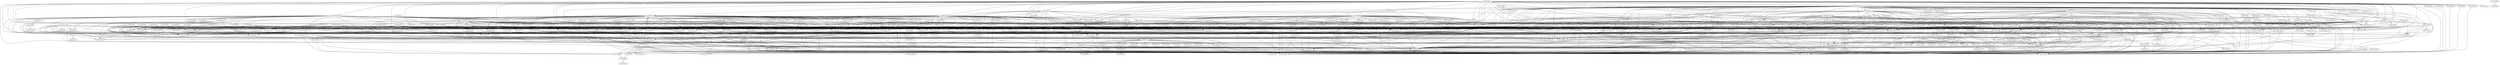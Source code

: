 digraph code {
  "0x000200e8" [label="fcn.000200e8"];
  "0x000200e8" -> "0x0001ff04";
  "0x0001ff04" [label="fcn.0001ff04"];
  "0x000200e8" -> "0x00030c48";
  "0x00030c48" [label="unk.0x30c48"];
  "0x000200e8" -> "0x0001f46c";
  "0x0001f46c" [label="fcn.0001f46c"];
  "0x000200e8" -> "0x000284d4";
  "0x000284d4" [label="fcn.000284d4"];
  "0x000200e8" -> "0x00028a0c";
  "0x00028a0c" [label="fcn.00028a0c"];
  "0x000200e8" -> "0x000296c0";
  "0x000296c0" [label="fcn.000296c0"];
  "0x000200e8" -> "0x00028494";
  "0x00028494" [label="fcn.00028494"];
  "0x000200e8" -> "0x0002b934";
  "0x0002b934" [label="fcn.0002b934"];
  "0x000200e8" -> "0x0002b728";
  "0x0002b728" [label="fcn.0002b728"];
  "0x000200e8" -> "0x0002e5e8";
  "0x0002e5e8" [label="unk.0x2e5e8"];
  "0x000200e8" -> "0x0002c960";
  "0x0002c960" [label="fcn.0002c960"];
  "0x000200e8" -> "0x000171e0";
  "0x000171e0" [label="fcn.000171e0"];
  "0x000200e8" -> "0x0002ce60";
  "0x0002ce60" [label="fcn.0002ce60"];
  "0x000200e8" -> "0x000299f4";
  "0x000299f4" [label="fcn.000299f4"];
  "0x000200e8" -> "0x00029390";
  "0x00029390" [label="fcn.00029390"];
  "0x000200e8" -> "0x0001fd60";
  "0x0001fd60" [label="fcn.0001fd60"];
  "0x000200e8" -> "0x0001f6d4";
  "0x0001f6d4" [label="fcn.0001f6d4"];
  "0x000200e8" -> "0x0003210c";
  "0x0003210c" [label="fcn.0003210c"];
  "0x000200e8" -> "0x0002f660";
  "0x0002f660" [label="fcn.0002f660"];
  "0x000200e8" -> "0x0003377c";
  "0x0003377c" [label="fcn.0003377c"];
  "0x000200e8" -> "0x0002c8a0";
  "0x0002c8a0" [label="fcn.0002c8a0"];
  "0x000200e8" -> "0x0002cc88";
  "0x0002cc88" [label="fcn.0002cc88"];
  "0x000200e8" -> "0x00029a24";
  "0x00029a24" [label="fcn.00029a24"];
  "0x000200e8" -> "0x00028888";
  "0x00028888" [label="fcn.00028888"];
  "0x000200e8" -> "0x00028b7c";
  "0x00028b7c" [label="fcn.00028b7c"];
  "0x000200e8" -> "0x00032570";
  "0x00032570" [label="fcn.00032570"];
  "0x000200e8" -> "0x000311bc";
  "0x000311bc" [label="unk.0x311bc"];
  "0x000200e8" -> "0x000209dc";
  "0x000209dc" [label="fcn.000209dc"];
  "0x000200e8" -> "0x000101f0";
  "0x000101f0" [label="fcn.000101f0"];
  "0x000200e8" -> "0x0001f49c";
  "0x0001f49c" [label="fcn.0001f49c"];
  "0x000200e8" -> "0x00020014";
  "0x00020014" [label="fcn.00020014"];
  "0x000200e8" -> "0x000326a8";
  "0x000326a8" [label="fcn.000326a8"];
  "0x000200e8" -> "0x00028b3c";
  "0x00028b3c" [label="fcn.00028b3c"];
  "0x000200e8" -> "0x0001a5d8";
  "0x0001a5d8" [label="fcn.0001a5d8"];
  "0x000200e8" -> "0x0002c940";
  "0x0002c940" [label="fcn.0002c940"];
  "0x000200e8" -> "0x00031a98";
  "0x00031a98" [label="unk.0x31a98"];
  "0x000200e8" -> "0x00032800";
  "0x00032800" [label="fcn.00032800"];
  "0x000200e8" -> "0x00028604";
  "0x00028604" [label="fcn.00028604"];
  "0x000200e8" -> "0x0002871c";
  "0x0002871c" [label="fcn.0002871c"];
  "0x000200e8" -> "0x000315ac";
  "0x000315ac" [label="fcn.000315ac"];
  "0x000200e8" -> "0x000151c0";
  "0x000151c0" [label="fcn.000151c0"];
  "0x000200e8" -> "0x000220bc";
  "0x000220bc" [label="fcn.000220bc"];
  "0x000200e8" -> "0x000317dc";
  "0x000317dc" [label="fcn.000317dc"];
  "0x000200e8" -> "0x00014f14";
  "0x00014f14" [label="fcn.00014f14"];
  "0x000200e8" -> "0x0001ef38";
  "0x0001ef38" [label="fcn.0001ef38"];
  "0x000200e8" -> "0x0001ffb8";
  "0x0001ffb8" [label="fcn.0001ffb8"];
  "0x000200e8" -> "0x0001f190";
  "0x0001f190" [label="fcn.0001f190"];
  "0x000200e8" -> "0x0001f63c";
  "0x0001f63c" [label="fcn.0001f63c"];
  "0x000200e8" -> "0x0000f4fc";
  "0x0000f4fc" [label="fcn.0000f4fc"];
  "0x000200e8" -> "0x00027bb4";
  "0x00027bb4" [label="fcn.00027bb4"];
  "0x000200e8" -> "0x0002c880";
  "0x0002c880" [label="fcn.0002c880"];
  "0x000200e8" -> "0x00028d0c";
  "0x00028d0c" [label="fcn.00028d0c"];
  "0x0000ab54" [label="fcn.0000ab54"];
  "0x0000ab54" -> "0x0000aacc";
  "0x0000aacc" [label="fcn.0000aacc"];
  "0x0000ab54" -> "0x00027ecc";
  "0x00027ecc" [label="fcn.00027ecc"];
  "0x00027ecc" [label="fcn.00027ecc"];
  "0x00027ecc" -> "0x00028198";
  "0x00028198" [label="fcn.00028198"];
  "0x00027ecc" -> "0x0002809c";
  "0x0002809c" [label="fcn.0002809c"];
  "0x000282dc" [label="fcn.000282dc"];
  "0x000282dc" -> "0x000281b0";
  "0x000281b0" [label="fcn.000281b0"];
  "0x000281b0" [label="fcn.000281b0"];
  "0x000281b0" -> "0x000282f4";
  "0x000282f4" [label="fcn.000282f4"];
  "0x000282f4" [label="fcn.000282f4"];
  "0x000282f4" -> "0x000325b8";
  "0x000325b8" [label="fcn.000325b8"];
  "0x00027cc8" [label="fcn.00027cc8"];
  "0x00027cc8" -> "0x00027bb4";
  "0x00027bb4" [label="fcn.00027bb4"];
  "0x00027cc8" -> "0x00027ca4";
  "0x00027ca4" [label="fcn.00027ca4"];
  "0x00028b7c" [label="fcn.00028b7c"];
  "0x00028b7c" -> "0x00033cb0";
  "0x00033cb0" [label="fcn.00033cb0"];
  "0x00028988" [label="fcn.00028988"];
  "0x00028988" -> "0x00033950";
  "0x00033950" [label="fcn.00033950"];
  "0x00028988" -> "0x00032aa8";
  "0x00032aa8" [label="fcn.00032aa8"];
  "0x00028988" -> "0x00028944";
  "0x00028944" [label="unk.0x28944"];
  "0x00028988" -> "0x00032a20";
  "0x00032a20" [label="fcn.00032a20"];
  "0x000283a0" [label="fcn.000283a0"];
  "0x000283a0" -> "0x00033950";
  "0x00033950" [label="fcn.00033950"];
  "0x000283a0" -> "0x00032aa8";
  "0x00032aa8" [label="fcn.00032aa8"];
  "0x000283a0" -> "0x00032a20";
  "0x00032a20" [label="fcn.00032a20"];
  "0x000208b0" [label="fcn.000208b0"];
  "0x000208b0" -> "0x0002c880";
  "0x0002c880" [label="fcn.0002c880"];
  "0x000208b0" -> "0x000207f0";
  "0x000207f0" [label="fcn.000207f0"];
  "0x00027d20" [label="fcn.00027d20"];
  "0x00027d20" -> "0x00028198";
  "0x00028198" [label="fcn.00028198"];
  "0x00027d20" -> "0x0002809c";
  "0x0002809c" [label="fcn.0002809c"];
  "0x00027d20" -> "0x00027cc8";
  "0x00027cc8" [label="fcn.00027cc8"];
  "0x00028198" [label="fcn.00028198"];
  "0x00028198" -> "0x0002809c";
  "0x0002809c" [label="fcn.0002809c"];
  "0x0002809c" [label="fcn.0002809c"];
  "0x0002809c" -> "0x000282f4";
  "0x000282f4" [label="fcn.000282f4"];
  "0x00027c48" [label="fcn.00027c48"];
  "0x00027c48" -> "0x00027bb4";
  "0x00027bb4" [label="fcn.00027bb4"];
  "0x0002933c" [label="fcn.0002933c"];
  "0x0002933c" -> "0x00033950";
  "0x00033950" [label="fcn.00033950"];
  "0x00027e50" [label="fcn.00027e50"];
  "0x00027e50" -> "0x00027bb4";
  "0x00027bb4" [label="fcn.00027bb4"];
  "0x00027bdc" [label="fcn.00027bdc"];
  "0x00027bdc" -> "0x00027bb4";
  "0x00027bb4" [label="fcn.00027bb4"];
  "0x0002871c" [label="fcn.0002871c"];
  "0x0002871c" -> "0x00033950";
  "0x00033950" [label="fcn.00033950"];
  "0x0000ab84" [label="fcn.0000ab84"];
  "0x0000ab84" -> "0x0003210c";
  "0x0003210c" [label="fcn.0003210c"];
  "0x0000ab84" -> "0x000285b8";
  "0x000285b8" [label="fcn.000285b8"];
  "0x0000ab84" -> "0x000326a8";
  "0x000326a8" [label="fcn.000326a8"];
  "0x0000ab84" -> "0x0002871c";
  "0x0002871c" [label="fcn.0002871c"];
  "0x0000ab84" -> "0x000317dc";
  "0x000317dc" [label="fcn.000317dc"];
  "0x0000af10" [label="fcn.0000af10"];
  "0x0000af10" -> "0x00030140";
  "0x00030140" [label="fcn.00030140"];
  "0x0000af10" -> "0x00030280";
  "0x00030280" [label="fcn.00030280"];
  "0x0000b148" [label="fcn.0000b148"];
  "0x0000b148" -> "0x0002c8a0";
  "0x0002c8a0" [label="fcn.0002c8a0"];
  "0x0000b148" -> "0x0002cb54";
  "0x0002cb54" [label="fcn.0002cb54"];
  "0x0000b148" -> "0x0002c960";
  "0x0002c960" [label="fcn.0002c960"];
  "0x0000b148" -> "0x0002c880";
  "0x0002c880" [label="fcn.0002c880"];
  "0x0000b0d0" [label="fcn.0000b0d0"];
  "0x0000b0d0" -> "0x0000b04c";
  "0x0000b04c" [label="fcn.0000b04c"];
  "0x0002d104" [label="fcn.0002d104"];
  "0x0002d104" -> "0x0002cf74";
  "0x0002cf74" [label="fcn.0002cf74"];
  "0x0002cf74" [label="fcn.0002cf74"];
  "0x0002cf74" -> "0x000349e8";
  "0x000349e8" [label="unk.0x349e8"];
  "0x0002cf74" -> "0x0002c880";
  "0x0002c880" [label="fcn.0002c880"];
  "0x0002cf74" -> "0x0002c960";
  "0x0002c960" [label="fcn.0002c960"];
  "0x0002cf74" -> "0x00033950";
  "0x00033950" [label="fcn.00033950"];
  "0x00029984" [label="fcn.00029984"];
  "0x00029984" -> "0x0002a5c0";
  "0x0002a5c0" [label="fcn.0002a5c0"];
  "0x0002a5c0" [label="fcn.0002a5c0"];
  "0x0002a5c0" -> "0x00033950";
  "0x00033950" [label="fcn.00033950"];
  "0x0002a5c0" -> "0x000324d8";
  "0x000324d8" [label="unk.0x324d8"];
  "0x0002a5c0" -> "0x0003486c";
  "0x0003486c" [label="unk.0x3486c"];
  "0x0002a5c0" -> "0x0002a7dc";
  "0x0002a7dc" [label="fcn.0002a7dc"];
  "0x000297cc" [label="fcn.000297cc"];
  "0x000297cc" -> "0x00033950";
  "0x00033950" [label="fcn.00033950"];
  "0x000297cc" -> "0x000324d8";
  "0x000324d8" [label="unk.0x324d8"];
  "0x000297cc" -> "0x0002c5c8";
  "0x0002c5c8" [label="fcn.0002c5c8"];
  "0x000297cc" -> "0x0002c4c0";
  "0x0002c4c0" [label="fcn.0002c4c0"];
  "0x0000b228" [label="fcn.0000b228"];
  "0x0000b228" -> "0x0002c8a0";
  "0x0002c8a0" [label="fcn.0002c8a0"];
  "0x0000b228" -> "0x0002cb54";
  "0x0002cb54" [label="fcn.0002cb54"];
  "0x0000b228" -> "0x0002c960";
  "0x0002c960" [label="fcn.0002c960"];
  "0x0000b228" -> "0x0002e92c";
  "0x0002e92c" [label="fcn.0002e92c"];
  "0x0000b228" -> "0x0002c880";
  "0x0002c880" [label="fcn.0002c880"];
  "0x0000b228" -> "0x0000b148";
  "0x0000b148" [label="fcn.0000b148"];
  "0x0000b228" -> "0x0002f5b8";
  "0x0002f5b8" [label="fcn.0002f5b8"];
  "0x0000b228" -> "0x00030f88";
  "0x00030f88" [label="fcn.00030f88"];
  "0x0000b228" -> "0x0000b084";
  "0x0000b084" [label="fcn.0000b084"];
  "0x0000b228" -> "0x0000b0d0";
  "0x0000b0d0" [label="fcn.0000b0d0"];
  "0x0000b228" -> "0x0002f570";
  "0x0002f570" [label="fcn.0002f570"];
  "0x0000b228" -> "0x0002f4e8";
  "0x0002f4e8" [label="fcn.0002f4e8"];
  "0x0000b228" -> "0x0002933c";
  "0x0002933c" [label="fcn.0002933c"];
  "0x0000b228" -> "0x0002d104";
  "0x0002d104" [label="fcn.0002d104"];
  "0x0000b228" -> "0x00029984";
  "0x00029984" [label="fcn.00029984"];
  "0x0000b228" -> "0x00032800";
  "0x00032800" [label="fcn.00032800"];
  "0x0000b228" -> "0x000282dc";
  "0x000282dc" [label="fcn.000282dc"];
  "0x0000b228" -> "0x000297cc";
  "0x000297cc" [label="fcn.000297cc"];
  "0x0000b228" -> "0x000317dc";
  "0x000317dc" [label="fcn.000317dc"];
  "0x0000bdf0" [label="fcn.0000bdf0"];
  "0x0000bdf0" -> "0x0002e92c";
  "0x0002e92c" [label="fcn.0002e92c"];
  "0x0000bdf0" -> "0x0002ef14";
  "0x0002ef14" [label="unk.0x2ef14"];
  "0x0000bdf0" -> "0x0002c880";
  "0x0002c880" [label="fcn.0002c880"];
  "0x0000b8d8" [label="fcn.0000b8d8"];
  "0x0000b8d8" -> "0x0002c8a0";
  "0x0002c8a0" [label="fcn.0002c8a0"];
  "0x0000b8d8" -> "0x0000b148";
  "0x0000b148" [label="fcn.0000b148"];
  "0x0000b8d8" -> "0x00030fa0";
  "0x00030fa0" [label="fcn.00030fa0"];
  "0x0000b8d8" -> "0x0002cb54";
  "0x0002cb54" [label="fcn.0002cb54"];
  "0x0000b8d8" -> "0x0002c960";
  "0x0002c960" [label="fcn.0002c960"];
  "0x0000b8d8" -> "0x00030f88";
  "0x00030f88" [label="fcn.00030f88"];
  "0x0000b8d8" -> "0x0002f5b8";
  "0x0002f5b8" [label="fcn.0002f5b8"];
  "0x0000b8d8" -> "0x0000b084";
  "0x0000b084" [label="fcn.0000b084"];
  "0x0000b8d8" -> "0x0000b0d0";
  "0x0000b0d0" [label="fcn.0000b0d0"];
  "0x0000b8d8" -> "0x0002f570";
  "0x0002f570" [label="fcn.0002f570"];
  "0x0000b8d8" -> "0x000326a8";
  "0x000326a8" [label="fcn.000326a8"];
  "0x0000b8d8" -> "0x0000b228";
  "0x0000b228" [label="fcn.0000b228"];
  "0x0000b8d8" -> "0x0002f4e8";
  "0x0002f4e8" [label="fcn.0002f4e8"];
  "0x0000b8d8" -> "0x0002933c";
  "0x0002933c" [label="fcn.0002933c"];
  "0x0000b8d8" -> "0x0002d104";
  "0x0002d104" [label="fcn.0002d104"];
  "0x0000b8d8" -> "0x00029984";
  "0x00029984" [label="fcn.00029984"];
  "0x0000b8d8" -> "0x00032800";
  "0x00032800" [label="fcn.00032800"];
  "0x0000b8d8" -> "0x000297cc";
  "0x000297cc" [label="fcn.000297cc"];
  "0x0000b8d8" -> "0x000317dc";
  "0x000317dc" [label="fcn.000317dc"];
  "0x0002084c" [label="fcn.0002084c"];
  "0x0002084c" -> "0x000207f0";
  "0x000207f0" [label="fcn.000207f0"];
  "0x0000ab28" [label="fcn.0000ab28"];
  "0x0000ab28" -> "0x0000aacc";
  "0x0000aacc" [label="fcn.0000aacc"];
  "0x0000ab28" -> "0x0002e92c";
  "0x0002e92c" [label="fcn.0002e92c"];
  "0x00028494" [label="fcn.00028494"];
  "0x00028494" -> "0x00033950";
  "0x00033950" [label="fcn.00033950"];
  "0x0000f4fc" [label="fcn.0000f4fc"];
  "0x0000f4fc" -> "0x00028494";
  "0x00028494" [label="fcn.00028494"];
  "0x000296c0" [label="fcn.000296c0"];
  "0x000296c0" -> "0x00029f10";
  "0x00029f10" [label="fcn.00029f10"];
  "0x00029f10" [label="fcn.00029f10"];
  "0x00029f10" -> "0x00033950";
  "0x00033950" [label="fcn.00033950"];
  "0x00029f10" -> "0x000308a4";
  "0x000308a4" [label="fcn.000308a4"];
  "0x00029f10" -> "0x0002f808";
  "0x0002f808" [label="fcn.0002f808"];
  "0x00029f10" -> "0x000283a0";
  "0x000283a0" [label="fcn.000283a0"];
  "0x00029f10" -> "0x00032890";
  "0x00032890" [label="fcn.00032890"];
  "0x00029f10" -> "0x0002d168";
  "0x0002d168" [label="fcn.0002d168"];
  "0x00029f10" -> "0x000324d8";
  "0x000324d8" [label="unk.0x324d8"];
  "0x0002b934" [label="fcn.0002b934"];
  "0x0002b934" -> "0x00033950";
  "0x00033950" [label="fcn.00033950"];
  "0x0002b934" -> "0x000324d8";
  "0x000324d8" [label="unk.0x324d8"];
  "0x0002b934" -> "0x0002c420";
  "0x0002c420" [label="fcn.0002c420"];
  "0x00029390" [label="fcn.00029390"];
  "0x00029390" -> "0x00033950";
  "0x00033950" [label="fcn.00033950"];
  "0x00029390" -> "0x000324d8";
  "0x000324d8" [label="unk.0x324d8"];
  "0x00029390" -> "0x0002c074";
  "0x0002c074" [label="fcn.0002c074"];
  "0x00029390" -> "0x00032800";
  "0x00032800" [label="fcn.00032800"];
  "0x00029390" -> "0x000308a4";
  "0x000308a4" [label="fcn.000308a4"];
  "0x00029390" -> "0x0002bdc4";
  "0x0002bdc4" [label="fcn.0002bdc4"];
  "0x0000f56c" [label="fcn.0000f56c"];
  "0x0000f56c" -> "0x0002c960";
  "0x0002c960" [label="fcn.0002c960"];
  "0x0000f92c" [label="fcn.0000f92c"];
  "0x0000f92c" -> "0x0002c850";
  "0x0002c850" [label="fcn.0002c850"];
  "0x00010fe4" [label="fcn.00010fe4"];
  "0x00010fe4" -> "0x0002863c";
  "0x0002863c" [label="fcn.0002863c"];
  "0x00010fe4" -> "0x0002f0e0";
  "0x0002f0e0" [label="fcn.0002f0e0"];
  "0x00010fe4" -> "0x0002933c";
  "0x0002933c" [label="fcn.0002933c"];
  "0x00010fe4" -> "0x00028988";
  "0x00028988" [label="fcn.00028988"];
  "0x00010fe4" -> "0x0002f1dc";
  "0x0002f1dc" [label="fcn.0002f1dc"];
  "0x000299d0" [label="fcn.000299d0"];
  "0x000299d0" -> "0x00029a58";
  "0x00029a58" [label="fcn.00029a58"];
  "0x00029a58" [label="fcn.00029a58"];
  "0x00029a58" -> "0x0002a7dc";
  "0x0002a7dc" [label="fcn.0002a7dc"];
  "0x0002a7dc" [label="fcn.0002a7dc"];
  "0x0002a7dc" -> "0x0002aed0";
  "0x0002aed0" [label="fcn.0002aed0"];
  "0x0002a7dc" -> "0x0002c960";
  "0x0002c960" [label="fcn.0002c960"];
  "0x0002a7dc" -> "0x00034688";
  "0x00034688" [label="unk.0x34688"];
  "0x0002a7dc" -> "0x0002af70";
  "0x0002af70" [label="fcn.0002af70"];
  "0x0002a7dc" -> "0x0002b1b8";
  "0x0002b1b8" [label="fcn.0002b1b8"];
  "0x0002a7dc" -> "0x0002afb4";
  "0x0002afb4" [label="fcn.0002afb4"];
  "0x0002a7dc" -> "0x000349bc";
  "0x000349bc" [label="unk.0x349bc"];
  "0x0002a7dc" -> "0x00034948";
  "0x00034948" [label="unk.0x34948"];
  "0x0002a7dc" -> "0x000349e8";
  "0x000349e8" [label="unk.0x349e8"];
  "0x0002a7dc" -> "0x00034b44";
  "0x00034b44" [label="unk.0x34b44"];
  "0x0002a7dc" -> "0x00034474";
  "0x00034474" [label="unk.0x34474"];
  "0x0002a7dc" -> "0x00034420";
  "0x00034420" [label="unk.0x34420"];
  "0x0002a7dc" -> "0x0002cd44";
  "0x0002cd44" [label="fcn.0002cd44"];
  "0x0002a7dc" -> "0x00033950";
  "0x00033950" [label="fcn.00033950"];
  "0x0002a7dc" -> "0x0002cf5c";
  "0x0002cf5c" [label="fcn.0002cf5c"];
  "0x0002a7dc" -> "0x0002a704";
  "0x0002a704" [label="fcn.0002a704"];
  "0x0002a7dc" -> "0x0002c5c8";
  "0x0002c5c8" [label="fcn.0002c5c8"];
  "0x0002863c" [label="fcn.0002863c"];
  "0x0002863c" -> "0x00033950";
  "0x00033950" [label="fcn.00033950"];
  "0x0002863c" -> "0x00032aa8";
  "0x00032aa8" [label="fcn.00032aa8"];
  "0x0002863c" -> "0x00032a20";
  "0x00032a20" [label="fcn.00032a20"];
  "0x0002d138" [label="fcn.0002d138"];
  "0x0002d138" -> "0x00036f70";
  "0x00036f70" [label="fcn.00036f70"];
  "0x0000fb88" [label="fcn.0000fb88"];
  "0x0000fb88" -> "0x0002863c";
  "0x0002863c" [label="fcn.0002863c"];
  "0x0000fb88" -> "0x0002f0e0";
  "0x0002f0e0" [label="fcn.0002f0e0"];
  "0x0000fb88" -> "0x0002933c";
  "0x0002933c" [label="fcn.0002933c"];
  "0x0000fb88" -> "0x00028988";
  "0x00028988" [label="fcn.00028988"];
  "0x0000fb88" -> "0x0002f1dc";
  "0x0002f1dc" [label="fcn.0002f1dc"];
  "0x0002b728" [label="fcn.0002b728"];
  "0x0002b728" -> "0x0002b788";
  "0x0002b788" [label="fcn.0002b788"];
  "0x0002b788" [label="fcn.0002b788"];
  "0x0002b788" -> "0x0002c960";
  "0x0002c960" [label="fcn.0002c960"];
  "0x0002b788" -> "0x00035410";
  "0x00035410" [label="fcn.00035410"];
  "0x0000fb20" [label="fcn.0000fb20"];
  "0x0000fb20" -> "0x000299d0";
  "0x000299d0" [label="fcn.000299d0"];
  "0x0000fb20" -> "0x0002c960";
  "0x0002c960" [label="fcn.0002c960"];
  "0x0000fb20" -> "0x0002f42c";
  "0x0002f42c" [label="fcn.0002f42c"];
  "0x0000fe4c" [label="fcn.0000fe4c"];
  "0x0000fe4c" -> "0x0002b728";
  "0x0002b728" [label="fcn.0002b728"];
  "0x00015924" [label="fcn.00015924"];
  "0x00015924" -> "0x0002b728";
  "0x0002b728" [label="fcn.0002b728"];
  "0x00028a4c" [label="fcn.00028a4c"];
  "0x00028a4c" -> "0x00033950";
  "0x00033950" [label="fcn.00033950"];
  "0x00021774" [label="fcn.00021774"];
  "0x00021774" -> "0x0002f808";
  "0x0002f808" [label="fcn.0002f808"];
  "0x00021774" -> "0x00027ca4";
  "0x00027ca4" [label="fcn.00027ca4"];
  "0x00021774" -> "0x00021724";
  "0x00021724" [label="unk.0x21724"];
  "0x00020974" [label="fcn.00020974"];
  "0x00020974" -> "0x00028b7c";
  "0x00028b7c" [label="fcn.00028b7c"];
  "0x00020974" -> "0x00032570";
  "0x00032570" [label="fcn.00032570"];
  "0x00020974" -> "0x000285b8";
  "0x000285b8" [label="fcn.000285b8"];
  "0x00020974" -> "0x0002935c";
  "0x0002935c" [label="fcn.0002935c"];
  "0x0002935c" [label="fcn.0002935c"];
  "0x0002935c" -> "0x00033ed4";
  "0x00033ed4" [label="fcn.00033ed4"];
  "0x0000af74" [label="fcn.0000af74"];
  "0x0000af74" -> "0x0000af10";
  "0x0000af10" [label="fcn.0000af10"];
  "0x0000e428" [label="fcn.0000e428"];
  "0x0000e428" -> "0x00030140";
  "0x00030140" [label="fcn.00030140"];
  "0x0000e428" -> "0x0000ab54";
  "0x0000ab54" [label="fcn.0000ab54"];
  "0x0000e428" -> "0x0002f5b8";
  "0x0002f5b8" [label="fcn.0002f5b8"];
  "0x0000e428" -> "0x0002f570";
  "0x0002f570" [label="fcn.0002f570"];
  "0x0000e428" -> "0x0000f408";
  "0x0000f408" [label="fcn.0000f408"];
  "0x0000e428" -> "0x0000f458";
  "0x0000f458" [label="fcn.0000f458"];
  "0x0000e428" -> "0x0002f4e8";
  "0x0002f4e8" [label="fcn.0002f4e8"];
  "0x0000e428" -> "0x000207f0";
  "0x000207f0" [label="fcn.000207f0"];
  "0x0000e428" -> "0x0002084c";
  "0x0002084c" [label="fcn.0002084c"];
  "0x0000e428" -> "0x00032800";
  "0x00032800" [label="fcn.00032800"];
  "0x0000e914" [label="fcn.0000e914"];
  "0x0000e914" -> "0x00030140";
  "0x00030140" [label="fcn.00030140"];
  "0x0000e914" -> "0x0000ab54";
  "0x0000ab54" [label="fcn.0000ab54"];
  "0x0000e914" -> "0x00021720";
  "0x00021720" [label="fcn.00021720"];
  "0x0000e914" -> "0x00021658";
  "0x00021658" [label="fcn.00021658"];
  "0x0000e914" -> "0x0002f5b8";
  "0x0002f5b8" [label="fcn.0002f5b8"];
  "0x0000e914" -> "0x0002f570";
  "0x0002f570" [label="fcn.0002f570"];
  "0x0000e914" -> "0x00027ca4";
  "0x00027ca4" [label="fcn.00027ca4"];
  "0x0000e914" -> "0x0000f408";
  "0x0000f408" [label="fcn.0000f408"];
  "0x0000e914" -> "0x0000f458";
  "0x0000f458" [label="fcn.0000f458"];
  "0x0000e914" -> "0x0002f4e8";
  "0x0002f4e8" [label="fcn.0002f4e8"];
  "0x0000e914" -> "0x000207f0";
  "0x000207f0" [label="fcn.000207f0"];
  "0x0000e914" -> "0x00032800";
  "0x00032800" [label="fcn.00032800"];
  "0x0000ed4c" [label="fcn.0000ed4c"];
  "0x0000ed4c" -> "0x00030140";
  "0x00030140" [label="fcn.00030140"];
  "0x0000ed4c" -> "0x0000ab54";
  "0x0000ab54" [label="fcn.0000ab54"];
  "0x0000ed4c" -> "0x0000aacc";
  "0x0000aacc" [label="fcn.0000aacc"];
  "0x0000ed4c" -> "0x00021720";
  "0x00021720" [label="fcn.00021720"];
  "0x0000ed4c" -> "0x00021658";
  "0x00021658" [label="fcn.00021658"];
  "0x0000ed4c" -> "0x00032890";
  "0x00032890" [label="fcn.00032890"];
  "0x0000ed4c" -> "0x0002171c";
  "0x0002171c" [label="fcn.0002171c"];
  "0x0000ed4c" -> "0x000329b0";
  "0x000329b0" [label="fcn.000329b0"];
  "0x0000ed4c" -> "0x00032800";
  "0x00032800" [label="fcn.00032800"];
  "0x0000ed4c" -> "0x00027e50";
  "0x00027e50" [label="fcn.00027e50"];
  "0x0000ed4c" -> "0x00027ca4";
  "0x00027ca4" [label="fcn.00027ca4"];
  "0x0000ed4c" -> "0x0002e92c";
  "0x0002e92c" [label="fcn.0002e92c"];
  "0x0000ed4c" -> "0x00027bb4";
  "0x00027bb4" [label="fcn.00027bb4"];
  "0x0000ed4c" -> "0x0002f5b8";
  "0x0002f5b8" [label="fcn.0002f5b8"];
  "0x0000ed4c" -> "0x0002f570";
  "0x0002f570" [label="fcn.0002f570"];
  "0x0000ed4c" -> "0x000208b0";
  "0x000208b0" [label="fcn.000208b0"];
  "0x0000ed4c" -> "0x0000f408";
  "0x0000f408" [label="fcn.0000f408"];
  "0x0000ed4c" -> "0x0000f458";
  "0x0000f458" [label="fcn.0000f458"];
  "0x0000ed4c" -> "0x0002f4e8";
  "0x0002f4e8" [label="fcn.0002f4e8"];
  "0x0000ed4c" -> "0x000207f0";
  "0x000207f0" [label="fcn.000207f0"];
  "0x0000e1ac" [label="fcn.0000e1ac"];
  "0x0000e1ac" -> "0x00030140";
  "0x00030140" [label="fcn.00030140"];
  "0x0000e1ac" -> "0x0000ab54";
  "0x0000ab54" [label="fcn.0000ab54"];
  "0x0000e1ac" -> "0x000207f0";
  "0x000207f0" [label="fcn.000207f0"];
  "0x0000e1ac" -> "0x0002f5b8";
  "0x0002f5b8" [label="fcn.0002f5b8"];
  "0x0000e1ac" -> "0x0002f058";
  "0x0002f058" [label="fcn.0002f058"];
  "0x0000e1ac" -> "0x0002f0e0";
  "0x0002f0e0" [label="fcn.0002f0e0"];
  "0x0000e1ac" -> "0x0002f42c";
  "0x0002f42c" [label="fcn.0002f42c"];
  "0x0000e1ac" -> "0x0002084c";
  "0x0002084c" [label="fcn.0002084c"];
  "0x0000db00" [label="fcn.0000db00"];
  "0x0000db00" -> "0x00030140";
  "0x00030140" [label="fcn.00030140"];
  "0x0000db00" -> "0x0000ab54";
  "0x0000ab54" [label="fcn.0000ab54"];
  "0x0000db00" -> "0x0000ab28";
  "0x0000ab28" [label="fcn.0000ab28"];
  "0x0000db00" -> "0x0002f5b8";
  "0x0002f5b8" [label="fcn.0002f5b8"];
  "0x0000db00" -> "0x0002f570";
  "0x0002f570" [label="fcn.0002f570"];
  "0x0000db00" -> "0x000207f0";
  "0x000207f0" [label="fcn.000207f0"];
  "0x0000db00" -> "0x0000f408";
  "0x0000f408" [label="fcn.0000f408"];
  "0x0000db00" -> "0x0000f458";
  "0x0000f458" [label="fcn.0000f458"];
  "0x0000db00" -> "0x0002f4e8";
  "0x0002f4e8" [label="fcn.0002f4e8"];
  "0x0000db00" -> "0x00032800";
  "0x00032800" [label="fcn.00032800"];
  "0x0000d408" [label="fcn.0000d408"];
  "0x0000d408" -> "0x00030140";
  "0x00030140" [label="fcn.00030140"];
  "0x0000d408" -> "0x0000ab54";
  "0x0000ab54" [label="fcn.0000ab54"];
  "0x0000d408" -> "0x0000ab28";
  "0x0000ab28" [label="fcn.0000ab28"];
  "0x0000d408" -> "0x0002f5b8";
  "0x0002f5b8" [label="fcn.0002f5b8"];
  "0x0000d408" -> "0x0002f570";
  "0x0002f570" [label="fcn.0002f570"];
  "0x0000d408" -> "0x000207f0";
  "0x000207f0" [label="fcn.000207f0"];
  "0x0000d408" -> "0x0002084c";
  "0x0002084c" [label="fcn.0002084c"];
  "0x0000d408" -> "0x0000f408";
  "0x0000f408" [label="fcn.0000f408"];
  "0x0000d408" -> "0x0000f458";
  "0x0000f458" [label="fcn.0000f458"];
  "0x0000d408" -> "0x0002f4e8";
  "0x0002f4e8" [label="fcn.0002f4e8"];
  "0x0000d408" -> "0x00032800";
  "0x00032800" [label="fcn.00032800"];
  "0x0000cc54" [label="fcn.0000cc54"];
  "0x0000cc54" -> "0x00030140";
  "0x00030140" [label="fcn.00030140"];
  "0x0000cc54" -> "0x0000ab54";
  "0x0000ab54" [label="fcn.0000ab54"];
  "0x0000cc54" -> "0x0002f5b8";
  "0x0002f5b8" [label="fcn.0002f5b8"];
  "0x0000cc54" -> "0x0002f570";
  "0x0002f570" [label="fcn.0002f570"];
  "0x0000cc54" -> "0x000283a0";
  "0x000283a0" [label="fcn.000283a0"];
  "0x0000cc54" -> "0x0002f0e0";
  "0x0002f0e0" [label="fcn.0002f0e0"];
  "0x0000cc54" -> "0x00028b7c";
  "0x00028b7c" [label="fcn.00028b7c"];
  "0x0000cc54" -> "0x0002f360";
  "0x0002f360" [label="unk.0x2f360"];
  "0x0000cc54" -> "0x00032800";
  "0x00032800" [label="fcn.00032800"];
  "0x0000cc54" -> "0x000207f0";
  "0x000207f0" [label="fcn.000207f0"];
  "0x0000cc54" -> "0x0002f808";
  "0x0002f808" [label="fcn.0002f808"];
  "0x0000cc54" -> "0x0002084c";
  "0x0002084c" [label="fcn.0002084c"];
  "0x0000cc54" -> "0x0000f408";
  "0x0000f408" [label="fcn.0000f408"];
  "0x0000cc54" -> "0x0000f458";
  "0x0000f458" [label="fcn.0000f458"];
  "0x0000cc54" -> "0x0002f4e8";
  "0x0002f4e8" [label="fcn.0002f4e8"];
  "0x0000c638" [label="fcn.0000c638"];
  "0x0000c638" -> "0x00030140";
  "0x00030140" [label="fcn.00030140"];
  "0x0000c638" -> "0x0000ab54";
  "0x0000ab54" [label="fcn.0000ab54"];
  "0x0000c638" -> "0x0002f5b8";
  "0x0002f5b8" [label="fcn.0002f5b8"];
  "0x0000c638" -> "0x0002f570";
  "0x0002f570" [label="fcn.0002f570"];
  "0x0000c638" -> "0x000207f0";
  "0x000207f0" [label="fcn.000207f0"];
  "0x0000c638" -> "0x0000f408";
  "0x0000f408" [label="fcn.0000f408"];
  "0x0000c638" -> "0x0000f458";
  "0x0000f458" [label="fcn.0000f458"];
  "0x0000c638" -> "0x0002f4e8";
  "0x0002f4e8" [label="fcn.0002f4e8"];
  "0x0000c638" -> "0x0002084c";
  "0x0002084c" [label="fcn.0002084c"];
  "0x0000c638" -> "0x00032800";
  "0x00032800" [label="fcn.00032800"];
  "0x0000bfa4" [label="fcn.0000bfa4"];
  "0x0000bfa4" -> "0x00030140";
  "0x00030140" [label="fcn.00030140"];
  "0x0000bfa4" -> "0x0000ab54";
  "0x0000ab54" [label="fcn.0000ab54"];
  "0x0000bfa4" -> "0x0002f5b8";
  "0x0002f5b8" [label="fcn.0002f5b8"];
  "0x0000bfa4" -> "0x0002f570";
  "0x0002f570" [label="fcn.0002f570"];
  "0x0000bfa4" -> "0x000207f0";
  "0x000207f0" [label="fcn.000207f0"];
  "0x0000bfa4" -> "0x00027ca4";
  "0x00027ca4" [label="fcn.00027ca4"];
  "0x0000bfa4" -> "0x0000f408";
  "0x0000f408" [label="fcn.0000f408"];
  "0x0000bfa4" -> "0x0000f458";
  "0x0000f458" [label="fcn.0000f458"];
  "0x0000bfa4" -> "0x0002f4e8";
  "0x0002f4e8" [label="fcn.0002f4e8"];
  "0x0000bfa4" -> "0x0002084c";
  "0x0002084c" [label="fcn.0002084c"];
  "0x0000bfa4" -> "0x00032800";
  "0x00032800" [label="fcn.00032800"];
  "0x00008d3c" [label="fcn.00008d3c"];
  "0x00008d3c" -> "0x0000aacc";
  "0x0000aacc" [label="fcn.0000aacc"];
  "0x00008d3c" -> "0x0000ab54";
  "0x0000ab54" [label="fcn.0000ab54"];
  "0x00008d3c" -> "0x0002c8a0";
  "0x0002c8a0" [label="fcn.0002c8a0"];
  "0x00008d3c" -> "0x00027bb4";
  "0x00027bb4" [label="fcn.00027bb4"];
  "0x00008d3c" -> "0x00021720";
  "0x00021720" [label="fcn.00021720"];
  "0x00008d3c" -> "0x00030140";
  "0x00030140" [label="fcn.00030140"];
  "0x00008d3c" -> "0x000282dc";
  "0x000282dc" [label="fcn.000282dc"];
  "0x00008d3c" -> "0x00027cc8";
  "0x00027cc8" [label="fcn.00027cc8"];
  "0x00008d3c" -> "0x0002c890";
  "0x0002c890" [label="fcn.0002c890"];
  "0x00008d3c" -> "0x000207f0";
  "0x000207f0" [label="fcn.000207f0"];
  "0x00008d3c" -> "0x00028b7c";
  "0x00028b7c" [label="fcn.00028b7c"];
  "0x00008d3c" -> "0x00032800";
  "0x00032800" [label="fcn.00032800"];
  "0x00008d3c" -> "0x0002f5b8";
  "0x0002f5b8" [label="fcn.0002f5b8"];
  "0x00008d3c" -> "0x000283a0";
  "0x000283a0" [label="fcn.000283a0"];
  "0x00008d3c" -> "0x0002f570";
  "0x0002f570" [label="fcn.0002f570"];
  "0x00008d3c" -> "0x0002f0e0";
  "0x0002f0e0" [label="fcn.0002f0e0"];
  "0x00008d3c" -> "0x00028988";
  "0x00028988" [label="fcn.00028988"];
  "0x00008d3c" -> "0x0002f1dc";
  "0x0002f1dc" [label="fcn.0002f1dc"];
  "0x00008d3c" -> "0x00027cfc";
  "0x00027cfc" [label="fcn.00027cfc"];
  "0x00008d3c" -> "0x00021658";
  "0x00021658" [label="fcn.00021658"];
  "0x00008d3c" -> "0x0002171c";
  "0x0002171c" [label="fcn.0002171c"];
  "0x00008d3c" -> "0x00027d20";
  "0x00027d20" [label="fcn.00027d20"];
  "0x00008d3c" -> "0x00027c48";
  "0x00027c48" [label="fcn.00027c48"];
  "0x00008d3c" -> "0x0002f42c";
  "0x0002f42c" [label="fcn.0002f42c"];
  "0x00008d3c" -> "0x0002933c";
  "0x0002933c" [label="fcn.0002933c"];
  "0x00008d3c" -> "0x0002f2a8";
  "0x0002f2a8" [label="fcn.0002f2a8"];
  "0x00008d3c" -> "0x00027de4";
  "0x00027de4" [label="fcn.00027de4"];
  "0x00008d3c" -> "0x00027ecc";
  "0x00027ecc" [label="fcn.00027ecc"];
  "0x00008d3c" -> "0x00027e50";
  "0x00027e50" [label="fcn.00027e50"];
  "0x00008d3c" -> "0x00027bdc";
  "0x00027bdc" [label="fcn.00027bdc"];
  "0x00008d3c" -> "0x000326a8";
  "0x000326a8" [label="fcn.000326a8"];
  "0x00008d3c" -> "0x0002c880";
  "0x0002c880" [label="fcn.0002c880"];
  "0x0000be4c" [label="fcn.0000be4c"];
  "0x0000be4c" -> "0x0000aacc";
  "0x0000aacc" [label="fcn.0000aacc"];
  "0x0000be4c" -> "0x0000ab54";
  "0x0000ab54" [label="fcn.0000ab54"];
  "0x0000be4c" -> "0x0000bdf0";
  "0x0000bdf0" [label="fcn.0000bdf0"];
  "0x0000be4c" -> "0x0000b8d8";
  "0x0000b8d8" [label="fcn.0000b8d8"];
  "0x000081d0" [label="fcn.000081d0"];
  "0x000081d0" -> "0x0000aacc";
  "0x0000aacc" [label="fcn.0000aacc"];
  "0x000081d0" -> "0x0000ab54";
  "0x0000ab54" [label="fcn.0000ab54"];
  "0x000081d0" -> "0x00027bb4";
  "0x00027bb4" [label="fcn.00027bb4"];
  "0x000081d0" -> "0x00030140";
  "0x00030140" [label="fcn.00030140"];
  "0x000081d0" -> "0x000282dc";
  "0x000282dc" [label="fcn.000282dc"];
  "0x000081d0" -> "0x00027cc8";
  "0x00027cc8" [label="fcn.00027cc8"];
  "0x000081d0" -> "0x000207f0";
  "0x000207f0" [label="fcn.000207f0"];
  "0x000081d0" -> "0x00028b7c";
  "0x00028b7c" [label="fcn.00028b7c"];
  "0x000081d0" -> "0x00028988";
  "0x00028988" [label="fcn.00028988"];
  "0x000081d0" -> "0x0002f1dc";
  "0x0002f1dc" [label="fcn.0002f1dc"];
  "0x000081d0" -> "0x00032800";
  "0x00032800" [label="fcn.00032800"];
  "0x000081d0" -> "0x0002f5b8";
  "0x0002f5b8" [label="fcn.0002f5b8"];
  "0x000081d0" -> "0x000283a0";
  "0x000283a0" [label="fcn.000283a0"];
  "0x000081d0" -> "0x0002f570";
  "0x0002f570" [label="fcn.0002f570"];
  "0x000081d0" -> "0x0002f0e0";
  "0x0002f0e0" [label="fcn.0002f0e0"];
  "0x000081d0" -> "0x0002c8a0";
  "0x0002c8a0" [label="fcn.0002c8a0"];
  "0x000081d0" -> "0x00027cfc";
  "0x00027cfc" [label="fcn.00027cfc"];
  "0x000081d0" -> "0x000208b0";
  "0x000208b0" [label="fcn.000208b0"];
  "0x000081d0" -> "0x0002f42c";
  "0x0002f42c" [label="fcn.0002f42c"];
  "0x000081d0" -> "0x00021720";
  "0x00021720" [label="fcn.00021720"];
  "0x000081d0" -> "0x00021658";
  "0x00021658" [label="fcn.00021658"];
  "0x000081d0" -> "0x0002171c";
  "0x0002171c" [label="fcn.0002171c"];
  "0x000081d0" -> "0x00027d20";
  "0x00027d20" [label="fcn.00027d20"];
  "0x0000f71c" [label="fcn.0000f71c"];
  "0x0000f71c" -> "0x00028b7c";
  "0x00028b7c" [label="fcn.00028b7c"];
  "0x0000f71c" -> "0x00028494";
  "0x00028494" [label="fcn.00028494"];
  "0x0000f71c" -> "0x000296c0";
  "0x000296c0" [label="fcn.000296c0"];
  "0x0000f71c" -> "0x0002b934";
  "0x0002b934" [label="fcn.0002b934"];
  "0x0000f71c" -> "0x0002c960";
  "0x0002c960" [label="fcn.0002c960"];
  "0x0000f71c" -> "0x0000f56c";
  "0x0000f56c" [label="fcn.0000f56c"];
  "0x0000f71c" -> "0x000315ac";
  "0x000315ac" [label="fcn.000315ac"];
  "0x0000f71c" -> "0x0002c880";
  "0x0002c880" [label="fcn.0002c880"];
  "0x0000f71c" -> "0x00029390";
  "0x00029390" [label="fcn.00029390"];
  "0x0000f71c" -> "0x0000f4fc";
  "0x0000f4fc" [label="fcn.0000f4fc"];
  "0x0000f71c" -> "0x0002c8a0";
  "0x0002c8a0" [label="fcn.0002c8a0"];
  "0x0000f71c" -> "0x00027bb4";
  "0x00027bb4" [label="fcn.00027bb4"];
  "0x0000f998" [label="fcn.0000f998"];
  "0x0000f998" -> "0x0002c960";
  "0x0002c960" [label="fcn.0002c960"];
  "0x0000f998" -> "0x0000f92c";
  "0x0000f92c" [label="fcn.0000f92c"];
  "0x000101c0" [label="fcn.000101c0"];
  "0x000101c0" -> "0x00032800";
  "0x00032800" [label="fcn.00032800"];
  "0x000101c0" -> "0x000326a8";
  "0x000326a8" [label="fcn.000326a8"];
  "0x00028008" [label="fcn.00028008"];
  "0x00028008" -> "0x0002933c";
  "0x0002933c" [label="fcn.0002933c"];
  "0x00028008" -> "0x0002f5b8";
  "0x0002f5b8" [label="fcn.0002f5b8"];
  "0x00028008" -> "0x0002f0e0";
  "0x0002f0e0" [label="fcn.0002f0e0"];
  "0x00028008" -> "0x0002f198";
  "0x0002f198" [label="fcn.0002f198"];
  "0x00028008" -> "0x00032800";
  "0x00032800" [label="fcn.00032800"];
  "0x0000ac8c" [label="fcn.0000ac8c"];
  "0x0000ac8c" -> "0x0002871c";
  "0x0002871c" [label="fcn.0002871c"];
  "0x00020e74" [label="fcn.00020e74"];
  "0x00020e74" -> "0x00030140";
  "0x00030140" [label="fcn.00030140"];
  "0x00020e74" -> "0x00020dfc";
  "0x00020dfc" [label="fcn.00020dfc"];
  "0x00020e74" -> "0x00027bb4";
  "0x00027bb4" [label="fcn.00027bb4"];
  "0x00020e74" -> "0x000207f0";
  "0x000207f0" [label="fcn.000207f0"];
  "0x00020e74" -> "0x00027cfc";
  "0x00027cfc" [label="fcn.00027cfc"];
  "0x00020e74" -> "0x00032800";
  "0x00032800" [label="fcn.00032800"];
  "0x00020e74" -> "0x0002f5b8";
  "0x0002f5b8" [label="fcn.0002f5b8"];
  "0x00020e74" -> "0x0002f0e0";
  "0x0002f0e0" [label="fcn.0002f0e0"];
  "0x00020e74" -> "0x0002f42c";
  "0x0002f42c" [label="fcn.0002f42c"];
  "0x00020e74" -> "0x000283a0";
  "0x000283a0" [label="fcn.000283a0"];
  "0x00020e74" -> "0x00028988";
  "0x00028988" [label="fcn.00028988"];
  "0x00020e74" -> "0x0002f360";
  "0x0002f360" [label="unk.0x2f360"];
  "0x00020e74" -> "0x000326a8";
  "0x000326a8" [label="fcn.000326a8"];
  "0x00020e74" -> "0x00020d58";
  "0x00020d58" [label="fcn.00020d58"];
  "0x00020e74" -> "0x00020dd4";
  "0x00020dd4" [label="fcn.00020dd4"];
  "0x00020e74" -> "0x00030280";
  "0x00030280" [label="fcn.00030280"];
  "0x00020dd4" [label="fcn.00020dd4"];
  "0x00020dd4" -> "0x000308a4";
  "0x000308a4" [label="fcn.000308a4"];
  "0x0000acf4" [label="fcn.0000acf4"];
  "0x0000acf4" -> "0x00030140";
  "0x00030140" [label="fcn.00030140"];
  "0x0000acf4" -> "0x00027ca4";
  "0x00027ca4" [label="fcn.00027ca4"];
  "0x0000acf4" -> "0x0002933c";
  "0x0002933c" [label="fcn.0002933c"];
  "0x0000acf4" -> "0x0000ab84";
  "0x0000ab84" [label="fcn.0000ab84"];
  "0x0000acf4" -> "0x000308a4";
  "0x000308a4" [label="fcn.000308a4"];
  "0x00028ad8" [label="fcn.00028ad8"];
  "0x00028ad8" -> "0x00033950";
  "0x00033950" [label="fcn.00033950"];
  "0x00028ad8" -> "0x00028e54";
  "0x00028e54" [label="fcn.00028e54"];
  "0x0002ce10" [label="fcn.0002ce10"];
  "0x0002ce10" -> "0x0002ca64";
  "0x0002ca64" [label="fcn.0002ca64"];
  "0x00028bac" [label="fcn.00028bac"];
  "0x00028bac" -> "0x00033950";
  "0x00033950" [label="fcn.00033950"];
  "0x00029a24" [label="fcn.00029a24"];
  "0x00029a24" -> "0x00029a58";
  "0x00029a58" [label="fcn.00029a58"];
  "0x0002e270" [label="fcn.0002e270"];
  "0x0002e270" -> "0x0002e1a0";
  "0x0002e1a0" [label="fcn.0002e1a0"];
  "0x0002e270" -> "0x0002c8a0";
  "0x0002c8a0" [label="fcn.0002c8a0"];
  "0x00028814" [label="fcn.00028814"];
  "0x00028814" -> "0x00032aa8";
  "0x00032aa8" [label="fcn.00032aa8"];
  "0x00028814" -> "0x000287d4";
  "0x000287d4" [label="fcn.000287d4"];
  "0x00028814" -> "0x00032a20";
  "0x00032a20" [label="fcn.00032a20"];
  "0x00010a00" [label="fcn.00010a00"];
  "0x00010a00" -> "0x0002c960";
  "0x0002c960" [label="fcn.0002c960"];
  "0x00010a00" -> "0x0002cb78";
  "0x0002cb78" [label="fcn.0002cb78"];
  "0x00010a00" -> "0x0002ca64";
  "0x0002ca64" [label="fcn.0002ca64"];
  "0x00010a00" -> "0x0002cc88";
  "0x0002cc88" [label="fcn.0002cc88"];
  "0x00010a00" -> "0x0002cb54";
  "0x0002cb54" [label="fcn.0002cb54"];
  "0x00010a00" -> "0x0002ce10";
  "0x0002ce10" [label="fcn.0002ce10"];
  "0x00010a00" -> "0x0002b728";
  "0x0002b728" [label="fcn.0002b728"];
  "0x00010eac" [label="fcn.00010eac"];
  "0x00010eac" -> "0x0002b728";
  "0x0002b728" [label="fcn.0002b728"];
  "0x00010eac" -> "0x0002ef14";
  "0x0002ef14" [label="unk.0x2ef14"];
  "0x00010eac" -> "0x0002e5e8";
  "0x0002e5e8" [label="unk.0x2e5e8"];
  "0x00010eac" -> "0x0002cb54";
  "0x0002cb54" [label="fcn.0002cb54"];
  "0x0001116c" [label="fcn.0001116c"];
  "0x0001116c" -> "0x0002f5b8";
  "0x0002f5b8" [label="fcn.0002f5b8"];
  "0x0001116c" -> "0x0002e270";
  "0x0002e270" [label="fcn.0002e270"];
  "0x0001116c" -> "0x000283a0";
  "0x000283a0" [label="fcn.000283a0"];
  "0x0001116c" -> "0x00010fe4";
  "0x00010fe4" [label="fcn.00010fe4"];
  "0x0001116c" -> "0x0002933c";
  "0x0002933c" [label="fcn.0002933c"];
  "0x0001116c" -> "0x0002f1dc";
  "0x0002f1dc" [label="fcn.0002f1dc"];
  "0x0001116c" -> "0x00032800";
  "0x00032800" [label="fcn.00032800"];
  "0x0001116c" -> "0x00028814";
  "0x00028814" [label="fcn.00028814"];
  "0x00010dac" [label="fcn.00010dac"];
  "0x00010dac" -> "0x0002c8a0";
  "0x0002c8a0" [label="fcn.0002c8a0"];
  "0x00010dac" -> "0x00029a24";
  "0x00029a24" [label="fcn.00029a24"];
  "0x00010dac" -> "0x0002c960";
  "0x0002c960" [label="fcn.0002c960"];
  "0x00010dac" -> "0x00032920";
  "0x00032920" [label="fcn.00032920"];
  "0x00010c5c" [label="fcn.00010c5c"];
  "0x00010c5c" -> "0x0002c8a0";
  "0x0002c8a0" [label="fcn.0002c8a0"];
  "0x00010c5c" -> "0x000329b0";
  "0x000329b0" [label="fcn.000329b0"];
  "0x00010c5c" -> "0x0002ce60";
  "0x0002ce60" [label="fcn.0002ce60"];
  "0x00010c5c" -> "0x0002ca64";
  "0x0002ca64" [label="fcn.0002ca64"];
  "0x00010c5c" -> "0x000315ac";
  "0x000315ac" [label="fcn.000315ac"];
  "0x00010c5c" -> "0x000315e8";
  "0x000315e8" [label="unk.0x315e8"];
  "0x00010c5c" -> "0x0002cb54";
  "0x0002cb54" [label="fcn.0002cb54"];
  "0x00010c5c" -> "0x0002c960";
  "0x0002c960" [label="fcn.0002c960"];
  "0x00010954" [label="fcn.00010954"];
  "0x00010954" -> "0x0002c8a0";
  "0x0002c8a0" [label="fcn.0002c8a0"];
  "0x00010954" -> "0x000329b0";
  "0x000329b0" [label="fcn.000329b0"];
  "0x00010954" -> "0x00032800";
  "0x00032800" [label="fcn.00032800"];
  "0x00010ba4" [label="fcn.00010ba4"];
  "0x00010ba4" -> "0x00028bac";
  "0x00028bac" [label="fcn.00028bac"];
  "0x00010ba4" -> "0x0002c8a0";
  "0x0002c8a0" [label="fcn.0002c8a0"];
  "0x00010ba4" -> "0x00032890";
  "0x00032890" [label="fcn.00032890"];
  "0x00010ba4" -> "0x000329b0";
  "0x000329b0" [label="fcn.000329b0"];
  "0x00010ba4" -> "0x00032920";
  "0x00032920" [label="fcn.00032920"];
  "0x00010ba4" -> "0x00032800";
  "0x00032800" [label="fcn.00032800"];
  "0x000109d8" [label="fcn.000109d8"];
  "0x000109d8" -> "0x00028ad8";
  "0x00028ad8" [label="fcn.00028ad8"];
  "0x00029920" [label="fcn.00029920"];
  "0x00029920" -> "0x00033950";
  "0x00033950" [label="fcn.00033950"];
  "0x00029920" -> "0x00033e28";
  "0x00033e28" [label="fcn.00033e28"];
  "0x00029920" -> "0x00028bf4";
  "0x00028bf4" [label="fcn.00028bf4"];
  "0x00028bf4" [label="fcn.00028bf4"];
  "0x00028bf4" -> "0x00033950";
  "0x00033950" [label="fcn.00033950"];
  "0x00011e48" [label="fcn.00011e48"];
  "0x00011e48" -> "0x00011c3c";
  "0x00011c3c" [label="fcn.00011c3c"];
  "0x00011e48" -> "0x00011dc0";
  "0x00011dc0" [label="fcn.00011dc0"];
  "0x000120c4" [label="fcn.000120c4"];
  "0x000120c4" -> "0x00011838";
  "0x00011838" [label="fcn.00011838"];
  "0x000120c4" -> "0x00011800";
  "0x00011800" [label="fcn.00011800"];
  "0x000120c4" -> "0x00011930";
  "0x00011930" [label="fcn.00011930"];
  "0x000120c4" -> "0x000119e0";
  "0x000119e0" [label="fcn.000119e0"];
  "0x000120c4" -> "0x00011ad4";
  "0x00011ad4" [label="fcn.00011ad4"];
  "0x000120c4" -> "0x00011b88";
  "0x00011b88" [label="fcn.00011b88"];
  "0x000120c4" -> "0x0001196c";
  "0x0001196c" [label="fcn.0001196c"];
  "0x0001230c" [label="fcn.0001230c"];
  "0x0001230c" -> "0x00011c3c";
  "0x00011c3c" [label="fcn.00011c3c"];
  "0x0001230c" -> "0x00011dc0";
  "0x00011dc0" [label="fcn.00011dc0"];
  "0x0001230c" -> "0x000120c4";
  "0x000120c4" [label="fcn.000120c4"];
  "0x000122dc" [label="fcn.000122dc"];
  "0x000122dc" -> "0x00011e48";
  "0x00011e48" [label="fcn.00011e48"];
  "0x000122dc" -> "0x000120c4";
  "0x000120c4" [label="fcn.000120c4"];
  "0x00012084" [label="fcn.00012084"];
  "0x00012084" -> "0x00011b88";
  "0x00011b88" [label="fcn.00011b88"];
  "0x00012030" [label="fcn.00012030"];
  "0x00012030" -> "0x00011ad4";
  "0x00011ad4" [label="fcn.00011ad4"];
  "0x00012030" -> "0x0001196c";
  "0x0001196c" [label="fcn.0001196c"];
  "0x000125e0" [label="fcn.000125e0"];
  "0x000125e0" -> "0x00011838";
  "0x00011838" [label="fcn.00011838"];
  "0x000125e0" -> "0x00011800";
  "0x00011800" [label="fcn.00011800"];
  "0x000125e0" -> "0x00011930";
  "0x00011930" [label="fcn.00011930"];
  "0x000125e0" -> "0x0001196c";
  "0x0001196c" [label="fcn.0001196c"];
  "0x000125e0" -> "0x00011b88";
  "0x00011b88" [label="fcn.00011b88"];
  "0x000125e0" -> "0x00011a88";
  "0x00011a88" [label="fcn.00011a88"];
  "0x000125e0" -> "0x00011ad4";
  "0x00011ad4" [label="fcn.00011ad4"];
  "0x00012ab8" [label="fcn.00012ab8"];
  "0x00012ab8" -> "0x000118b0";
  "0x000118b0" [label="fcn.000118b0"];
  "0x00012ab8" -> "0x00011e48";
  "0x00011e48" [label="fcn.00011e48"];
  "0x00012ab8" -> "0x00011800";
  "0x00011800" [label="fcn.00011800"];
  "0x00012ab8" -> "0x00011930";
  "0x00011930" [label="fcn.00011930"];
  "0x00012ab8" -> "0x00011a88";
  "0x00011a88" [label="fcn.00011a88"];
  "0x00012ab8" -> "0x0001196c";
  "0x0001196c" [label="fcn.0001196c"];
  "0x00012ab8" -> "0x00011b88";
  "0x00011b88" [label="fcn.00011b88"];
  "0x00012ab8" -> "0x000119e0";
  "0x000119e0" [label="fcn.000119e0"];
  "0x000128a4" [label="fcn.000128a4"];
  "0x000128a4" -> "0x00012084";
  "0x00012084" [label="fcn.00012084"];
  "0x000128a4" -> "0x0001230c";
  "0x0001230c" [label="fcn.0001230c"];
  "0x000128a4" -> "0x000122dc";
  "0x000122dc" [label="fcn.000122dc"];
  "0x000128a4" -> "0x00011930";
  "0x00011930" [label="fcn.00011930"];
  "0x00012844" [label="fcn.00012844"];
  "0x00012844" -> "0x0001230c";
  "0x0001230c" [label="fcn.0001230c"];
  "0x00012844" -> "0x000122dc";
  "0x000122dc" [label="fcn.000122dc"];
  "0x000135d8" [label="fcn.000135d8"];
  "0x000135d8" -> "0x00032920";
  "0x00032920" [label="fcn.00032920"];
  "0x00013620" [label="fcn.00013620"];
  "0x00013620" -> "0x000135d8";
  "0x000135d8" [label="fcn.000135d8"];
  "0x00013734" [label="fcn.00013734"];
  "0x00013734" -> "0x00028198";
  "0x00028198" [label="fcn.00028198"];
  "0x00013734" -> "0x0002809c";
  "0x0002809c" [label="fcn.0002809c"];
  "0x00013734" -> "0x00013620";
  "0x00013620" [label="fcn.00013620"];
  "0x00013734" -> "0x000135d8";
  "0x000135d8" [label="fcn.000135d8"];
  "0x00013860" [label="fcn.00013860"];
  "0x00013860" -> "0x000135d8";
  "0x000135d8" [label="fcn.000135d8"];
  "0x00013860" -> "0x00013620";
  "0x00013620" [label="fcn.00013620"];
  "0x00013860" -> "0x00013734";
  "0x00013734" [label="fcn.00013734"];
  "0x00013a78" [label="fcn.00013a78"];
  "0x00013a78" -> "0x00013860";
  "0x00013860" [label="fcn.00013860"];
  "0x00013c2c" [label="fcn.00013c2c"];
  "0x00013c2c" -> "0x00028988";
  "0x00028988" [label="fcn.00028988"];
  "0x00013c2c" -> "0x0002f2a8";
  "0x0002f2a8" [label="fcn.0002f2a8"];
  "0x0001357c" [label="fcn.0001357c"];
  "0x0001357c" -> "0x0002d080";
  "0x0002d080" [label="fcn.0002d080"];
  "0x00013d34" [label="fcn.00013d34"];
  "0x00013d34" -> "0x00032800";
  "0x00032800" [label="fcn.00032800"];
  "0x00013d34" -> "0x0002c8a0";
  "0x0002c8a0" [label="fcn.0002c8a0"];
  "0x0002858c" [label="fcn.0002858c"];
  "0x0002858c" -> "0x000285cc";
  "0x000285cc" [label="fcn.000285cc"];
  "0x000285cc" [label="fcn.000285cc"];
  "0x000285cc" -> "0x00033950";
  "0x00033950" [label="fcn.00033950"];
  "0x00020bec" [label="fcn.00020bec"];
  "0x00020bec" -> "0x0002f5b8";
  "0x0002f5b8" [label="fcn.0002f5b8"];
  "0x00020bec" -> "0x0002863c";
  "0x0002863c" [label="fcn.0002863c"];
  "0x00020bec" -> "0x00032800";
  "0x00032800" [label="fcn.00032800"];
  "0x00020bec" -> "0x0002e910";
  "0x0002e910" [label="fcn.0002e910"];
  "0x00020bec" -> "0x00020b54";
  "0x00020b54" [label="fcn.00020b54"];
  "0x00020bec" -> "0x0002c960";
  "0x0002c960" [label="fcn.0002c960"];
  "0x00020bec" -> "0x0002c880";
  "0x0002c880" [label="fcn.0002c880"];
  "0x0000fd10" [label="fcn.0000fd10"];
  "0x0000fd10" -> "0x0002f5b8";
  "0x0002f5b8" [label="fcn.0002f5b8"];
  "0x0000fd10" -> "0x0002cb54";
  "0x0002cb54" [label="fcn.0002cb54"];
  "0x0000fd10" -> "0x0002d138";
  "0x0002d138" [label="fcn.0002d138"];
  "0x0000fd10" -> "0x0002c880";
  "0x0002c880" [label="fcn.0002c880"];
  "0x0000fd10" -> "0x0000fb88";
  "0x0000fb88" [label="fcn.0000fb88"];
  "0x0000fd10" -> "0x0002f198";
  "0x0002f198" [label="fcn.0002f198"];
  "0x0000fd10" -> "0x0002ef14";
  "0x0002ef14" [label="unk.0x2ef14"];
  "0x0000fd10" -> "0x00032800";
  "0x00032800" [label="fcn.00032800"];
  "0x0000fd10" -> "0x0002e910";
  "0x0002e910" [label="fcn.0002e910"];
  "0x00013500" [label="fcn.00013500"];
  "0x00013500" -> "0x00013394";
  "0x00013394" [label="fcn.00013394"];
  "0x00013500" -> "0x00029a24";
  "0x00029a24" [label="fcn.00029a24"];
  "0x00013cd8" [label="fcn.00013cd8"];
  "0x00013cd8" -> "0x0002c8a0";
  "0x0002c8a0" [label="fcn.0002c8a0"];
  "0x00013cd8" -> "0x00013c2c";
  "0x00013c2c" [label="fcn.00013c2c"];
  "0x00013cd8" -> "0x0001357c";
  "0x0001357c" [label="fcn.0001357c"];
  "0x00013d70" [label="fcn.00013d70"];
  "0x00013d70" -> "0x00013d34";
  "0x00013d34" [label="fcn.00013d34"];
  "0x00010168" [label="fcn.00010168"];
  "0x00010168" -> "0x0002b728";
  "0x0002b728" [label="fcn.0002b728"];
  "0x00013ab0" [label="fcn.00013ab0"];
  "0x00013ab0" -> "0x000207f0";
  "0x000207f0" [label="fcn.000207f0"];
  "0x00013ab0" -> "0x00013a78";
  "0x00013a78" [label="fcn.00013a78"];
  "0x0000ff48" [label="fcn.0000ff48"];
  "0x0000ff48" -> "0x0002f5b8";
  "0x0002f5b8" [label="fcn.0002f5b8"];
  "0x0000ff48" -> "0x0002f570";
  "0x0002f570" [label="fcn.0002f570"];
  "0x0000ff48" -> "0x0002e92c";
  "0x0002e92c" [label="fcn.0002e92c"];
  "0x0000ff48" -> "0x0000fb88";
  "0x0000fb88" [label="fcn.0000fb88"];
  "0x0000ff48" -> "0x0000fb20";
  "0x0000fb20" [label="fcn.0000fb20"];
  "0x0000ff48" -> "0x0002c8a0";
  "0x0002c8a0" [label="fcn.0002c8a0"];
  "0x0000ff48" -> "0x000329b0";
  "0x000329b0" [label="fcn.000329b0"];
  "0x0000ff48" -> "0x0002ce60";
  "0x0002ce60" [label="fcn.0002ce60"];
  "0x0000ff48" -> "0x0002ca64";
  "0x0002ca64" [label="fcn.0002ca64"];
  "0x0000ff48" -> "0x0002c960";
  "0x0002c960" [label="fcn.0002c960"];
  "0x0000ff48" -> "0x00032800";
  "0x00032800" [label="fcn.00032800"];
  "0x0000ff48" -> "0x0002ef14";
  "0x0002ef14" [label="unk.0x2ef14"];
  "0x0000ff48" -> "0x0002c880";
  "0x0002c880" [label="fcn.0002c880"];
  "0x0000ff48" -> "0x0000fe4c";
  "0x0000fe4c" [label="fcn.0000fe4c"];
  "0x0000ff48" -> "0x00015924";
  "0x00015924" [label="fcn.00015924"];
  "0x0000ff48" -> "0x0002cb54";
  "0x0002cb54" [label="fcn.0002cb54"];
  "0x0000f5bc" [label="fcn.0000f5bc"];
  "0x0000f5bc" -> "0x0002c8a0";
  "0x0002c8a0" [label="fcn.0002c8a0"];
  "0x0000f5bc" -> "0x00028494";
  "0x00028494" [label="fcn.00028494"];
  "0x0000f5bc" -> "0x0000f4fc";
  "0x0000f4fc" [label="fcn.0000f4fc"];
  "0x0000f5bc" -> "0x00027bb4";
  "0x00027bb4" [label="fcn.00027bb4"];
  "0x0000f5bc" -> "0x0002c880";
  "0x0002c880" [label="fcn.0002c880"];
  "0x0000f5bc" -> "0x000296c0";
  "0x000296c0" [label="fcn.000296c0"];
  "0x0000f5bc" -> "0x0002b934";
  "0x0002b934" [label="fcn.0002b934"];
  "0x0000f5bc" -> "0x0002c960";
  "0x0002c960" [label="fcn.0002c960"];
  "0x0000f5bc" -> "0x00029390";
  "0x00029390" [label="fcn.00029390"];
  "0x000114a4" [label="fcn.000114a4"];
  "0x000114a4" -> "0x0002c8a0";
  "0x0002c8a0" [label="fcn.0002c8a0"];
  "0x000114a4" -> "0x00010a00";
  "0x00010a00" [label="fcn.00010a00"];
  "0x000114a4" -> "0x00010eac";
  "0x00010eac" [label="fcn.00010eac"];
  "0x000114a4" -> "0x0001116c";
  "0x0001116c" [label="fcn.0001116c"];
  "0x000114a4" -> "0x0002c880";
  "0x0002c880" [label="fcn.0002c880"];
  "0x000114a4" -> "0x00010dac";
  "0x00010dac" [label="fcn.00010dac"];
  "0x000114a4" -> "0x00010c5c";
  "0x00010c5c" [label="fcn.00010c5c"];
  "0x000114a4" -> "0x00032800";
  "0x00032800" [label="fcn.00032800"];
  "0x000114a4" -> "0x000329b0";
  "0x000329b0" [label="fcn.000329b0"];
  "0x00020a58" [label="fcn.00020a58"];
  "0x00020a58" -> "0x00030f88";
  "0x00030f88" [label="fcn.00030f88"];
  "0x00020a58" -> "0x000282dc";
  "0x000282dc" [label="fcn.000282dc"];
  "0x00020a58" -> "0x0002e270";
  "0x0002e270" [label="fcn.0002e270"];
  "0x00020a58" -> "0x0002c940";
  "0x0002c940" [label="fcn.0002c940"];
  "0x00020a58" -> "0x00028198";
  "0x00028198" [label="fcn.00028198"];
  "0x00015344" [label="fcn.00015344"];
  "0x00015344" -> "0x00030fa0";
  "0x00030fa0" [label="fcn.00030fa0"];
  "0x00015344" -> "0x000282dc";
  "0x000282dc" [label="fcn.000282dc"];
  "0x00015344" -> "0x0002c880";
  "0x0002c880" [label="fcn.0002c880"];
  "0x000156b8" [label="fcn.000156b8"];
  "0x000156b8" -> "0x000152bc";
  "0x000152bc" [label="fcn.000152bc"];
  "0x000156b8" -> "0x00029a24";
  "0x00029a24" [label="fcn.00029a24"];
  "0x0001588c" [label="fcn.0001588c"];
  "0x0001588c" -> "0x0002b728";
  "0x0002b728" [label="fcn.0002b728"];
  "0x0002b830" [label="fcn.0002b830"];
  "0x0002b830" -> "0x00033950";
  "0x00033950" [label="fcn.00033950"];
  "0x0002b830" -> "0x000324d8";
  "0x000324d8" [label="unk.0x324d8"];
  "0x000296e0" [label="fcn.000296e0"];
  "0x000296e0" -> "0x00029b28";
  "0x00029b28" [label="fcn.00029b28"];
  "0x00029b28" [label="fcn.00029b28"];
  "0x00029b28" -> "0x00033950";
  "0x00033950" [label="fcn.00033950"];
  "0x00029b28" -> "0x000324d8";
  "0x000324d8" [label="unk.0x324d8"];
  "0x00029b28" -> "0x0002a554";
  "0x0002a554" [label="fcn.0002a554"];
  "0x00029b28" -> "0x00029e48";
  "0x00029e48" [label="fcn.00029e48"];
  "0x00029b28" -> "0x0002a584";
  "0x0002a584" [label="fcn.0002a584"];
  "0x000299f4" [label="fcn.000299f4"];
  "0x000299f4" -> "0x0002a5c0";
  "0x0002a5c0" [label="fcn.0002a5c0"];
  "0x0002ba50" [label="fcn.0002ba50"];
  "0x0002ba50" -> "0x00033950";
  "0x00033950" [label="fcn.00033950"];
  "0x0002ba50" -> "0x000324d8";
  "0x000324d8" [label="unk.0x324d8"];
  "0x0002ba50" -> "0x0002c5c8";
  "0x0002c5c8" [label="fcn.0002c5c8"];
  "0x000290e0" [label="fcn.000290e0"];
  "0x000290e0" -> "0x00033950";
  "0x00033950" [label="fcn.00033950"];
  "0x000290e0" -> "0x00033a48";
  "0x00033a48" [label="unk.0x33a48"];
  "0x000290e0" -> "0x00028308";
  "0x00028308" [label="fcn.00028308"];
  "0x000290e0" -> "0x00029010";
  "0x00029010" [label="fcn.00029010"];
  "0x00029254" [label="fcn.00029254"];
  "0x00029254" -> "0x00033bac";
  "0x00033bac" [label="unk.0x33bac"];
  "0x0001612c" [label="fcn.0001612c"];
  "0x0001612c" -> "0x000290e0";
  "0x000290e0" [label="fcn.000290e0"];
  "0x0001612c" -> "0x00029254";
  "0x00029254" [label="fcn.00029254"];
  "0x0001612c" -> "0x0002c940";
  "0x0002c940" [label="fcn.0002c940"];
  "0x0001612c" -> "0x0002c8a0";
  "0x0002c8a0" [label="fcn.0002c8a0"];
  "0x0001612c" -> "0x0002cb54";
  "0x0002cb54" [label="fcn.0002cb54"];
  "0x0001612c" -> "0x0002c960";
  "0x0002c960" [label="fcn.0002c960"];
  "0x0001612c" -> "0x0002c880";
  "0x0002c880" [label="fcn.0002c880"];
  "0x0001612c" -> "0x0002ca3c";
  "0x0002ca3c" [label="fcn.0002ca3c"];
  "0x0001612c" -> "0x0002ce60";
  "0x0002ce60" [label="fcn.0002ce60"];
  "0x0001612c" -> "0x0001612c";
  "0x0001612c" [label="fcn.0001612c"];
  "0x0001612c" -> "0x00028f00";
  "0x00028f00" [label="fcn.00028f00"];
  "0x0001612c" -> "0x0002ce10";
  "0x0002ce10" [label="fcn.0002ce10"];
  "0x0001612c" -> "0x00029a24";
  "0x00029a24" [label="fcn.00029a24"];
  "0x0001612c" -> "0x00015f20";
  "0x00015f20" [label="fcn.00015f20"];
  "0x00028f00" [label="fcn.00028f00"];
  "0x00028f00" -> "0x00033950";
  "0x00033950" [label="fcn.00033950"];
  "0x00028f00" -> "0x000308a4";
  "0x000308a4" [label="fcn.000308a4"];
  "0x00015f20" [label="fcn.00015f20"];
  "0x00015f20" -> "0x00028494";
  "0x00028494" [label="fcn.00028494"];
  "0x00015f20" -> "0x000296c0";
  "0x000296c0" [label="fcn.000296c0"];
  "0x00015f20" -> "0x0002b934";
  "0x0002b934" [label="fcn.0002b934"];
  "0x00015f20" -> "0x0002c960";
  "0x0002c960" [label="fcn.0002c960"];
  "0x00015f20" -> "0x0002ce60";
  "0x0002ce60" [label="fcn.0002ce60"];
  "0x00015f20" -> "0x0002ca64";
  "0x0002ca64" [label="fcn.0002ca64"];
  "0x00015f20" -> "0x000296e0";
  "0x000296e0" [label="fcn.000296e0"];
  "0x00015f20" -> "0x000299f4";
  "0x000299f4" [label="fcn.000299f4"];
  "0x00015f20" -> "0x0002ba50";
  "0x0002ba50" [label="fcn.0002ba50"];
  "0x00015f20" -> "0x00029390";
  "0x00029390" [label="fcn.00029390"];
  "0x00015f20" -> "0x0002cb54";
  "0x0002cb54" [label="fcn.0002cb54"];
  "0x00016518" [label="fcn.00016518"];
  "0x00016518" -> "0x000290e0";
  "0x000290e0" [label="fcn.000290e0"];
  "0x00016518" -> "0x00029254";
  "0x00029254" [label="fcn.00029254"];
  "0x00016518" -> "0x0002c940";
  "0x0002c940" [label="fcn.0002c940"];
  "0x00016518" -> "0x0002c8a0";
  "0x0002c8a0" [label="fcn.0002c8a0"];
  "0x00016518" -> "0x0002cb54";
  "0x0002cb54" [label="fcn.0002cb54"];
  "0x00016518" -> "0x0002c960";
  "0x0002c960" [label="fcn.0002c960"];
  "0x00016518" -> "0x0002c880";
  "0x0002c880" [label="fcn.0002c880"];
  "0x00016518" -> "0x0002ca3c";
  "0x0002ca3c" [label="fcn.0002ca3c"];
  "0x00016518" -> "0x00016518";
  "0x00016518" [label="fcn.00016518"];
  "0x00016518" -> "0x00028f00";
  "0x00028f00" [label="fcn.00028f00"];
  "0x00016518" -> "0x000164f0";
  "0x000164f0" [label="fcn.000164f0"];
  "0x00016518" -> "0x00029920";
  "0x00029920" [label="fcn.00029920"];
  "0x000164f0" [label="fcn.000164f0"];
  "0x000164f0" -> "0x00028ad8";
  "0x00028ad8" [label="fcn.00028ad8"];
  "0x0002c9c0" [label="fcn.0002c9c0"];
  "0x0002c9c0" -> "0x0002c850";
  "0x0002c850" [label="fcn.0002c850"];
  "0x0002bc98" [label="fcn.0002bc98"];
  "0x0002bc98" -> "0x00033950";
  "0x00033950" [label="fcn.00033950"];
  "0x0002bc98" -> "0x000324d8";
  "0x000324d8" [label="unk.0x324d8"];
  "0x0002bc98" -> "0x0002c780";
  "0x0002c780" [label="fcn.0002c780"];
  "0x0002bb6c" [label="fcn.0002bb6c"];
  "0x0002bb6c" -> "0x00033950";
  "0x00033950" [label="fcn.00033950"];
  "0x0002bb6c" -> "0x000324d8";
  "0x000324d8" [label="unk.0x324d8"];
  "0x0002bb6c" -> "0x0002c600";
  "0x0002c600" [label="fcn.0002c600"];
  "0x0002850c" [label="fcn.0002850c"];
  "0x0002850c" -> "0x00033950";
  "0x00033950" [label="fcn.00033950"];
  "0x000168d0" [label="fcn.000168d0"];
  "0x000168d0" -> "0x0002f808";
  "0x0002f808" [label="fcn.0002f808"];
  "0x000168d0" -> "0x000296c0";
  "0x000296c0" [label="fcn.000296c0"];
  "0x000168d0" -> "0x0002bb6c";
  "0x0002bb6c" [label="fcn.0002bb6c"];
  "0x000168d0" -> "0x0002bc98";
  "0x0002bc98" [label="fcn.0002bc98"];
  "0x000168d0" -> "0x000308a4";
  "0x000308a4" [label="fcn.000308a4"];
  "0x000168d0" -> "0x00029390";
  "0x00029390" [label="fcn.00029390"];
  "0x000155d0" [label="fcn.000155d0"];
  "0x000155d0" -> "0x0002c880";
  "0x0002c880" [label="fcn.0002c880"];
  "0x000155d0" -> "0x00030fa0";
  "0x00030fa0" [label="fcn.00030fa0"];
  "0x000155d0" -> "0x00014f94";
  "0x00014f94" [label="fcn.00014f94"];
  "0x00015420" [label="fcn.00015420"];
  "0x00015420" -> "0x00030fa0";
  "0x00030fa0" [label="fcn.00030fa0"];
  "0x00015420" -> "0x00015168";
  "0x00015168" [label="fcn.00015168"];
  "0x00015420" -> "0x00015344";
  "0x00015344" [label="fcn.00015344"];
  "0x00028794" [label="fcn.00028794"];
  "0x00028794" -> "0x00033950";
  "0x00033950" [label="fcn.00033950"];
  "0x000288cc" [label="fcn.000288cc"];
  "0x000288cc" -> "0x00033950";
  "0x00033950" [label="fcn.00033950"];
  "0x0002854c" [label="fcn.0002854c"];
  "0x0002854c" -> "0x00033950";
  "0x00033950" [label="fcn.00033950"];
  "0x00028d0c" [label="fcn.00028d0c"];
  "0x00028d0c" -> "0x00033ee8";
  "0x00033ee8" [label="unk.0x33ee8"];
  "0x00028d0c" -> "0x00032aa8";
  "0x00032aa8" [label="fcn.00032aa8"];
  "0x00028d0c" -> "0x00032a20";
  "0x00032a20" [label="fcn.00032a20"];
  "0x00015100" [label="fcn.00015100"];
  "0x00015100" -> "0x00014ff8";
  "0x00014ff8" [label="fcn.00014ff8"];
  "0x0001501c" [label="fcn.0001501c"];
  "0x0001501c" -> "0x00014ff8";
  "0x00014ff8" [label="fcn.00014ff8"];
  "0x00015d24" [label="fcn.00015d24"];
  "0x00015d24" -> "0x000296c0";
  "0x000296c0" [label="fcn.000296c0"];
  "0x00015d24" -> "0x0002b830";
  "0x0002b830" [label="fcn.0002b830"];
  "0x00015d24" -> "0x0002b934";
  "0x0002b934" [label="fcn.0002b934"];
  "0x00015d24" -> "0x0002ce60";
  "0x0002ce60" [label="fcn.0002ce60"];
  "0x00015d24" -> "0x00029390";
  "0x00029390" [label="fcn.00029390"];
  "0x00016674" [label="fcn.00016674"];
  "0x00016674" -> "0x000296c0";
  "0x000296c0" [label="fcn.000296c0"];
  "0x00016674" -> "0x0002b934";
  "0x0002b934" [label="fcn.0002b934"];
  "0x00016674" -> "0x0002c960";
  "0x0002c960" [label="fcn.0002c960"];
  "0x00016674" -> "0x0002b728";
  "0x0002b728" [label="fcn.0002b728"];
  "0x00016674" -> "0x0002c9c0";
  "0x0002c9c0" [label="fcn.0002c9c0"];
  "0x00016674" -> "0x0002c940";
  "0x0002c940" [label="fcn.0002c940"];
  "0x00016674" -> "0x0002c880";
  "0x0002c880" [label="fcn.0002c880"];
  "0x00016674" -> "0x00029390";
  "0x00029390" [label="fcn.00029390"];
  "0x0002890c" [label="fcn.0002890c"];
  "0x0002890c" -> "0x00033950";
  "0x00033950" [label="fcn.00033950"];
  "0x0001697c" [label="fcn.0001697c"];
  "0x0001697c" -> "0x00028494";
  "0x00028494" [label="fcn.00028494"];
  "0x0001697c" -> "0x0002c960";
  "0x0002c960" [label="fcn.0002c960"];
  "0x0001697c" -> "0x0002c880";
  "0x0002c880" [label="fcn.0002c880"];
  "0x0001697c" -> "0x000296c0";
  "0x000296c0" [label="fcn.000296c0"];
  "0x0001697c" -> "0x000299f4";
  "0x000299f4" [label="fcn.000299f4"];
  "0x0001697c" -> "0x00029390";
  "0x00029390" [label="fcn.00029390"];
  "0x0001697c" -> "0x0002850c";
  "0x0002850c" [label="fcn.0002850c"];
  "0x0001697c" -> "0x000168d0";
  "0x000168d0" [label="fcn.000168d0"];
  "0x00015dc4" [label="fcn.00015dc4"];
  "0x00015dc4" -> "0x00028494";
  "0x00028494" [label="fcn.00028494"];
  "0x00015dc4" -> "0x000296c0";
  "0x000296c0" [label="fcn.000296c0"];
  "0x00015dc4" -> "0x0002b934";
  "0x0002b934" [label="fcn.0002b934"];
  "0x00015dc4" -> "0x0002c960";
  "0x0002c960" [label="fcn.0002c960"];
  "0x00015dc4" -> "0x0002ce60";
  "0x0002ce60" [label="fcn.0002ce60"];
  "0x00015dc4" -> "0x0002ca64";
  "0x0002ca64" [label="fcn.0002ca64"];
  "0x00015dc4" -> "0x000296e0";
  "0x000296e0" [label="fcn.000296e0"];
  "0x00015dc4" -> "0x000299f4";
  "0x000299f4" [label="fcn.000299f4"];
  "0x00015dc4" -> "0x00029390";
  "0x00029390" [label="fcn.00029390"];
  "0x0001631c" [label="fcn.0001631c"];
  "0x0001631c" -> "0x0003377c";
  "0x0003377c" [label="fcn.0003377c"];
  "0x0001631c" -> "0x0001612c";
  "0x0001612c" [label="fcn.0001612c"];
  "0x0001631c" -> "0x00028494";
  "0x00028494" [label="fcn.00028494"];
  "0x0001631c" -> "0x000296c0";
  "0x000296c0" [label="fcn.000296c0"];
  "0x0001631c" -> "0x000299f4";
  "0x000299f4" [label="fcn.000299f4"];
  "0x0001631c" -> "0x00029390";
  "0x00029390" [label="fcn.00029390"];
  "0x00016b00" [label="fcn.00016b00"];
  "0x00016b00" -> "0x0003377c";
  "0x0003377c" [label="fcn.0003377c"];
  "0x00016b00" -> "0x00028494";
  "0x00028494" [label="fcn.00028494"];
  "0x00016b00" -> "0x000168d0";
  "0x000168d0" [label="fcn.000168d0"];
  "0x000172e8" [label="fcn.000172e8"];
  "0x000172e8" -> "0x000299d0";
  "0x000299d0" [label="fcn.000299d0"];
  "0x000172e8" -> "0x0003377c";
  "0x0003377c" [label="fcn.0003377c"];
  "0x00028754" [label="fcn.00028754"];
  "0x00028754" -> "0x00033950";
  "0x00033950" [label="fcn.00033950"];
  "0x00029704" [label="fcn.00029704"];
  "0x00029704" -> "0x00029ce8";
  "0x00029ce8" [label="fcn.00029ce8"];
  "0x00029704" -> "0x00033950";
  "0x00033950" [label="fcn.00033950"];
  "0x000151cc" [label="fcn.000151cc"];
  "0x000151cc" -> "0x0002c880";
  "0x0002c880" [label="fcn.0002c880"];
  "0x00017800" [label="fcn.00017800"];
  "0x00017800" -> "0x000296e0";
  "0x000296e0" [label="fcn.000296e0"];
  "0x00017800" -> "0x00029704";
  "0x00029704" [label="fcn.00029704"];
  "0x0002128c" [label="fcn.0002128c"];
  "0x0002128c" -> "0x0002c880";
  "0x0002c880" [label="fcn.0002c880"];
  "0x0002128c" -> "0x0002f808";
  "0x0002f808" [label="fcn.0002f808"];
  "0x0002128c" -> "0x00029a24";
  "0x00029a24" [label="fcn.00029a24"];
  "0x0002128c" -> "0x000308a4";
  "0x000308a4" [label="fcn.000308a4"];
  "0x00012c74" [label="fcn.00012c74"];
  "0x00012c74" -> "0x000129c4";
  "0x000129c4" [label="fcn.000129c4"];
  "0x00012c74" -> "0x0001230c";
  "0x0001230c" [label="fcn.0001230c"];
  "0x00012c74" -> "0x00012084";
  "0x00012084" [label="fcn.00012084"];
  "0x00012c74" -> "0x000122dc";
  "0x000122dc" [label="fcn.000122dc"];
  "0x00012c74" -> "0x00012030";
  "0x00012030" [label="fcn.00012030"];
  "0x00012c74" -> "0x00011ad4";
  "0x00011ad4" [label="fcn.00011ad4"];
  "0x00012c74" -> "0x000118b0";
  "0x000118b0" [label="fcn.000118b0"];
  "0x00012c74" -> "0x0001186c";
  "0x0001186c" [label="fcn.0001186c"];
  "0x00012c74" -> "0x00011930";
  "0x00011930" [label="fcn.00011930"];
  "0x00012c74" -> "0x00011b88";
  "0x00011b88" [label="fcn.00011b88"];
  "0x00012c74" -> "0x00011838";
  "0x00011838" [label="fcn.00011838"];
  "0x00012c74" -> "0x0001196c";
  "0x0001196c" [label="fcn.0001196c"];
  "0x00012c74" -> "0x000125e0";
  "0x000125e0" [label="fcn.000125e0"];
  "0x00012c74" -> "0x00012ab8";
  "0x00012ab8" [label="fcn.00012ab8"];
  "0x00012c74" -> "0x000128a4";
  "0x000128a4" [label="fcn.000128a4"];
  "0x00012c74" -> "0x00012844";
  "0x00012844" [label="fcn.00012844"];
  "0x00012c74" -> "0x00011800";
  "0x00011800" [label="fcn.00011800"];
  "0x00012c74" -> "0x00011a88";
  "0x00011a88" [label="fcn.00011a88"];
  "0x00011620" [label="fcn.00011620"];
  "0x00011620" -> "0x0002c8a0";
  "0x0002c8a0" [label="fcn.0002c8a0"];
  "0x00011620" -> "0x00010a00";
  "0x00010a00" [label="fcn.00010a00"];
  "0x00011620" -> "0x0002cb54";
  "0x0002cb54" [label="fcn.0002cb54"];
  "0x00011620" -> "0x00010eac";
  "0x00010eac" [label="fcn.00010eac"];
  "0x00011620" -> "0x0001116c";
  "0x0001116c" [label="fcn.0001116c"];
  "0x00011620" -> "0x0002c880";
  "0x0002c880" [label="fcn.0002c880"];
  "0x00011620" -> "0x00010dac";
  "0x00010dac" [label="fcn.00010dac"];
  "0x00011620" -> "0x00010c5c";
  "0x00010c5c" [label="fcn.00010c5c"];
  "0x00011620" -> "0x00032800";
  "0x00032800" [label="fcn.00032800"];
  "0x00011620" -> "0x00010ba4";
  "0x00010ba4" [label="fcn.00010ba4"];
  "0x00011620" -> "0x000109d8";
  "0x000109d8" [label="fcn.000109d8"];
  "0x00011620" -> "0x00029920";
  "0x00029920" [label="fcn.00029920"];
  "0x00017844" [label="fcn.00017844"];
  "0x00017844" -> "0x0002c880";
  "0x0002c880" [label="fcn.0002c880"];
  "0x00017844" -> "0x000151cc";
  "0x000151cc" [label="fcn.000151cc"];
  "0x00017844" -> "0x000296c0";
  "0x000296c0" [label="fcn.000296c0"];
  "0x00017844" -> "0x00017800";
  "0x00017800" [label="fcn.00017800"];
  "0x00017844" -> "0x0002f808";
  "0x0002f808" [label="fcn.0002f808"];
  "0x00017844" -> "0x0002bb6c";
  "0x0002bb6c" [label="fcn.0002bb6c"];
  "0x00017844" -> "0x0002128c";
  "0x0002128c" [label="fcn.0002128c"];
  "0x00017844" -> "0x00012c74";
  "0x00012c74" [label="fcn.00012c74"];
  "0x00017844" -> "0x00029390";
  "0x00029390" [label="fcn.00029390"];
  "0x00017844" -> "0x000308a4";
  "0x000308a4" [label="fcn.000308a4"];
  "0x00016804" [label="fcn.00016804"];
  "0x00016804" -> "0x000296c0";
  "0x000296c0" [label="fcn.000296c0"];
  "0x00016804" -> "0x0002bc98";
  "0x0002bc98" [label="fcn.0002bc98"];
  "0x00016804" -> "0x00029390";
  "0x00029390" [label="fcn.00029390"];
  "0x00015734" [label="fcn.00015734"];
  "0x00015734" -> "0x00029a24";
  "0x00029a24" [label="fcn.00029a24"];
  "0x00015734" -> "0x0002c880";
  "0x0002c880" [label="fcn.0002c880"];
  "0x00018bb0" [label="fcn.00018bb0"];
  "0x00018bb0" -> "0x0002933c";
  "0x0002933c" [label="fcn.0002933c"];
  "0x00018bb0" -> "0x0002f4e8";
  "0x0002f4e8" [label="fcn.0002f4e8"];
  "0x00018bb0" -> "0x00030b20";
  "0x00030b20" [label="unk.0x30b20"];
  "0x000171e0" [label="fcn.000171e0"];
  "0x000171e0" -> "0x00015100";
  "0x00015100" [label="fcn.00015100"];
  "0x000171e0" -> "0x0001501c";
  "0x0001501c" [label="fcn.0001501c"];
  "0x000171e0" -> "0x00014ff8";
  "0x00014ff8" [label="fcn.00014ff8"];
  "0x00015588" [label="fcn.00015588"];
  "0x00015588" -> "0x0002c880";
  "0x0002c880" [label="fcn.0002c880"];
  "0x00015588" -> "0x00030fa0";
  "0x00030fa0" [label="fcn.00030fa0"];
  "0x00018e38" [label="fcn.00018e38"];
  "0x00018e38" -> "0x000171e0";
  "0x000171e0" [label="fcn.000171e0"];
  "0x00018e38" -> "0x0002933c";
  "0x0002933c" [label="fcn.0002933c"];
  "0x00018e38" -> "0x0002c880";
  "0x0002c880" [label="fcn.0002c880"];
  "0x00018e38" -> "0x000155d0";
  "0x000155d0" [label="fcn.000155d0"];
  "0x00018e38" -> "0x00018bb0";
  "0x00018bb0" [label="fcn.00018bb0"];
  "0x00018e38" -> "0x00015588";
  "0x00015588" [label="fcn.00015588"];
  "0x0001886c" [label="fcn.0001886c"];
  "0x0001886c" -> "0x00030b20";
  "0x00030b20" [label="unk.0x30b20"];
  "0x0001886c" -> "0x00015344";
  "0x00015344" [label="fcn.00015344"];
  "0x0001886c" -> "0x0002c880";
  "0x0002c880" [label="fcn.0002c880"];
  "0x0001517c" [label="fcn.0001517c"];
  "0x0001517c" -> "0x00015168";
  "0x00015168" [label="fcn.00015168"];
  "0x0001554c" [label="fcn.0001554c"];
  "0x0001554c" -> "0x0002c880";
  "0x0002c880" [label="fcn.0002c880"];
  "0x000191fc" [label="fcn.000191fc"];
  "0x000191fc" -> "0x000171e0";
  "0x000171e0" [label="fcn.000171e0"];
  "0x000191fc" -> "0x0002933c";
  "0x0002933c" [label="fcn.0002933c"];
  "0x000191fc" -> "0x0002c880";
  "0x0002c880" [label="fcn.0002c880"];
  "0x000191fc" -> "0x00018bb0";
  "0x00018bb0" [label="fcn.00018bb0"];
  "0x000196ac" [label="fcn.000196ac"];
  "0x000196ac" -> "0x000171e0";
  "0x000171e0" [label="fcn.000171e0"];
  "0x000196ac" -> "0x0002933c";
  "0x0002933c" [label="fcn.0002933c"];
  "0x000196ac" -> "0x0002c880";
  "0x0002c880" [label="fcn.0002c880"];
  "0x000196ac" -> "0x00018bb0";
  "0x00018bb0" [label="fcn.00018bb0"];
  "0x0002de98" [label="fcn.0002de98"];
  "0x0002de98" -> "0x0002c8a0";
  "0x0002c8a0" [label="fcn.0002c8a0"];
  "0x0002de98" -> "0x000315e8";
  "0x000315e8" [label="unk.0x315e8"];
  "0x0002de98" -> "0x00033950";
  "0x00033950" [label="fcn.00033950"];
  "0x0002de98" -> "0x0002f5b8";
  "0x0002f5b8" [label="fcn.0002f5b8"];
  "0x0002de98" -> "0x00032800";
  "0x00032800" [label="fcn.00032800"];
  "0x0002de98" -> "0x0002de74";
  "0x0002de74" [label="fcn.0002de74"];
  "0x0002de74" [label="fcn.0002de74"];
  "0x0002de74" -> "0x000308a4";
  "0x000308a4" [label="fcn.000308a4"];
  "0x00016c94" [label="fcn.00016c94"];
  "0x00016c94" -> "0x0000f998";
  "0x0000f998" [label="fcn.0000f998"];
  "0x00016c94" -> "0x00027bb4";
  "0x00027bb4" [label="fcn.00027bb4"];
  "0x00016c94" -> "0x00030fa0";
  "0x00030fa0" [label="fcn.00030fa0"];
  "0x00016c94" -> "0x00015420";
  "0x00015420" [label="fcn.00015420"];
  "0x00016c40" [label="fcn.00016c40"];
  "0x00016c40" -> "0x0000f998";
  "0x0000f998" [label="fcn.0000f998"];
  "0x00016c40" -> "0x000155d0";
  "0x000155d0" [label="fcn.000155d0"];
  "0x00016fa8" [label="fcn.00016fa8"];
  "0x00016fa8" -> "0x00028494";
  "0x00028494" [label="fcn.00028494"];
  "0x00016fa8" -> "0x0000f4fc";
  "0x0000f4fc" [label="fcn.0000f4fc"];
  "0x00016fa8" -> "0x0002c8a0";
  "0x0002c8a0" [label="fcn.0002c8a0"];
  "0x00016fa8" -> "0x00027bb4";
  "0x00027bb4" [label="fcn.00027bb4"];
  "0x00016fa8" -> "0x0002c880";
  "0x0002c880" [label="fcn.0002c880"];
  "0x00016fa8" -> "0x000296c0";
  "0x000296c0" [label="fcn.000296c0"];
  "0x00016fa8" -> "0x000299f4";
  "0x000299f4" [label="fcn.000299f4"];
  "0x00016fa8" -> "0x00029390";
  "0x00029390" [label="fcn.00029390"];
  "0x00017bf4" [label="fcn.00017bf4"];
  "0x00017bf4" -> "0x0002c8a0";
  "0x0002c8a0" [label="fcn.0002c8a0"];
  "0x00017bf4" -> "0x0002c960";
  "0x0002c960" [label="fcn.0002c960"];
  "0x00017bf4" -> "0x0002c880";
  "0x0002c880" [label="fcn.0002c880"];
  "0x00017bf4" -> "0x00030fa0";
  "0x00030fa0" [label="fcn.00030fa0"];
  "0x00017bf4" -> "0x0000f998";
  "0x0000f998" [label="fcn.0000f998"];
  "0x00017bf4" -> "0x0002d138";
  "0x0002d138" [label="fcn.0002d138"];
  "0x00017bf4" -> "0x00028bf4";
  "0x00028bf4" [label="fcn.00028bf4"];
  "0x00017bf4" -> "0x00027cc8";
  "0x00027cc8" [label="fcn.00027cc8"];
  "0x00017bf4" -> "0x00011620";
  "0x00011620" [label="fcn.00011620"];
  "0x00017bf4" -> "0x00017844";
  "0x00017844" [label="fcn.00017844"];
  "0x00017bf4" -> "0x0002850c";
  "0x0002850c" [label="fcn.0002850c"];
  "0x00017bf4" -> "0x000172e8";
  "0x000172e8" [label="fcn.000172e8"];
  "0x00017910" [label="fcn.00017910"];
  "0x00017910" -> "0x0002c8a0";
  "0x0002c8a0" [label="fcn.0002c8a0"];
  "0x00017910" -> "0x0002c960";
  "0x0002c960" [label="fcn.0002c960"];
  "0x00017910" -> "0x0002c880";
  "0x0002c880" [label="fcn.0002c880"];
  "0x00017910" -> "0x0000f998";
  "0x0000f998" [label="fcn.0000f998"];
  "0x00017910" -> "0x00028bf4";
  "0x00028bf4" [label="fcn.00028bf4"];
  "0x00017910" -> "0x00027cc8";
  "0x00027cc8" [label="fcn.00027cc8"];
  "0x00017910" -> "0x00011620";
  "0x00011620" [label="fcn.00011620"];
  "0x00017910" -> "0x00017844";
  "0x00017844" [label="fcn.00017844"];
  "0x00017910" -> "0x00016804";
  "0x00016804" [label="fcn.00016804"];
  "0x00017910" -> "0x0002850c";
  "0x0002850c" [label="fcn.0002850c"];
  "0x00017910" -> "0x00015734";
  "0x00015734" [label="fcn.00015734"];
  "0x00017910" -> "0x000172e8";
  "0x000172e8" [label="fcn.000172e8"];
  "0x00016bd4" [label="fcn.00016bd4"];
  "0x00016bd4" -> "0x0000f998";
  "0x0000f998" [label="fcn.0000f998"];
  "0x00016bd4" -> "0x0002c8a0";
  "0x0002c8a0" [label="fcn.0002c8a0"];
  "0x00016bd4" -> "0x0002c960";
  "0x0002c960" [label="fcn.0002c960"];
  "0x00016bd4" -> "0x0002c880";
  "0x0002c880" [label="fcn.0002c880"];
  "0x00015268" [label="fcn.00015268"];
  "0x00015268" -> "0x000282dc";
  "0x000282dc" [label="fcn.000282dc"];
  "0x00016dac" [label="fcn.00016dac"];
  "0x00016dac" -> "0x00028b7c";
  "0x00028b7c" [label="fcn.00028b7c"];
  "0x00016dac" -> "0x0002c8a0";
  "0x0002c8a0" [label="fcn.0002c8a0"];
  "0x00016dac" -> "0x00028794";
  "0x00028794" [label="fcn.00028794"];
  "0x00016dac" -> "0x0003210c";
  "0x0003210c" [label="fcn.0003210c"];
  "0x00016dac" -> "0x00032800";
  "0x00032800" [label="fcn.00032800"];
  "0x00016dac" -> "0x000318a0";
  "0x000318a0" [label="unk.0x318a0"];
  "0x00016dac" -> "0x0002854c";
  "0x0002854c" [label="fcn.0002854c"];
  "0x00016dac" -> "0x000329b0";
  "0x000329b0" [label="fcn.000329b0"];
  "0x00016dac" -> "0x00028d0c";
  "0x00028d0c" [label="fcn.00028d0c"];
  "0x00016dac" -> "0x0002871c";
  "0x0002871c" [label="fcn.0002871c"];
  "0x0001732c" [label="fcn.0001732c"];
  "0x0001732c" -> "0x00028494";
  "0x00028494" [label="fcn.00028494"];
  "0x0001732c" -> "0x00028bf4";
  "0x00028bf4" [label="fcn.00028bf4"];
  "0x0001732c" -> "0x0002c8a0";
  "0x0002c8a0" [label="fcn.0002c8a0"];
  "0x0001732c" -> "0x0002c880";
  "0x0002c880" [label="fcn.0002c880"];
  "0x0001732c" -> "0x00015d24";
  "0x00015d24" [label="fcn.00015d24"];
  "0x0001732c" -> "0x000168d0";
  "0x000168d0" [label="fcn.000168d0"];
  "0x0001732c" -> "0x00016674";
  "0x00016674" [label="fcn.00016674"];
  "0x0001732c" -> "0x0002ce60";
  "0x0002ce60" [label="fcn.0002ce60"];
  "0x0001732c" -> "0x0002c960";
  "0x0002c960" [label="fcn.0002c960"];
  "0x0001732c" -> "0x0002850c";
  "0x0002850c" [label="fcn.0002850c"];
  "0x0001732c" -> "0x0002890c";
  "0x0002890c" [label="fcn.0002890c"];
  "0x0001732c" -> "0x0001697c";
  "0x0001697c" [label="fcn.0001697c"];
  "0x0001732c" -> "0x00015dc4";
  "0x00015dc4" [label="fcn.00015dc4"];
  "0x0001732c" -> "0x0001631c";
  "0x0001631c" [label="fcn.0001631c"];
  "0x0001732c" -> "0x00016b00";
  "0x00016b00" [label="fcn.00016b00"];
  "0x0001732c" -> "0x0003377c";
  "0x0003377c" [label="fcn.0003377c"];
  "0x0001732c" -> "0x000326a8";
  "0x000326a8" [label="fcn.000326a8"];
  "0x0001732c" -> "0x00016518";
  "0x00016518" [label="fcn.00016518"];
  "0x0001732c" -> "0x000172e8";
  "0x000172e8" [label="fcn.000172e8"];
  "0x0001732c" -> "0x00028754";
  "0x00028754" [label="fcn.00028754"];
  "0x00016ef4" [label="fcn.00016ef4"];
  "0x00016ef4" -> "0x00032890";
  "0x00032890" [label="fcn.00032890"];
  "0x00016ef4" -> "0x000329b0";
  "0x000329b0" [label="fcn.000329b0"];
  "0x00016ef4" -> "0x000311bc";
  "0x000311bc" [label="unk.0x311bc"];
  "0x00016ef4" -> "0x00032800";
  "0x00032800" [label="fcn.00032800"];
  "0x00016ef4" -> "0x00028b7c";
  "0x00028b7c" [label="fcn.00028b7c"];
  "0x00016ef4" -> "0x00030fa0";
  "0x00030fa0" [label="fcn.00030fa0"];
  "0x0001a3e0" [label="fcn.0001a3e0"];
  "0x0001a3e0" -> "0x0002f570";
  "0x0002f570" [label="fcn.0002f570"];
  "0x0001a3e0" -> "0x0002f058";
  "0x0002f058" [label="fcn.0002f058"];
  "0x0001a3e0" -> "0x000283a0";
  "0x000283a0" [label="fcn.000283a0"];
  "0x0001a3e0" -> "0x0002f5b8";
  "0x0002f5b8" [label="fcn.0002f5b8"];
  "0x00016878" [label="fcn.00016878"];
  "0x00016878" -> "0x000296c0";
  "0x000296c0" [label="fcn.000296c0"];
  "0x00016878" -> "0x0002bb6c";
  "0x0002bb6c" [label="fcn.0002bb6c"];
  "0x00016878" -> "0x00029390";
  "0x00029390" [label="fcn.00029390"];
  "0x000197f0" [label="fcn.000197f0"];
  "0x000197f0" -> "0x0002c8a0";
  "0x0002c8a0" [label="fcn.0002c8a0"];
  "0x000197f0" -> "0x000315ac";
  "0x000315ac" [label="fcn.000315ac"];
  "0x000197f0" -> "0x0002e92c";
  "0x0002e92c" [label="fcn.0002e92c"];
  "0x000197f0" -> "0x0001554c";
  "0x0001554c" [label="fcn.0001554c"];
  "0x000197f0" -> "0x000196ac";
  "0x000196ac" [label="fcn.000196ac"];
  "0x000197f0" -> "0x00027cc8";
  "0x00027cc8" [label="fcn.00027cc8"];
  "0x000197f0" -> "0x0002ca64";
  "0x0002ca64" [label="fcn.0002ca64"];
  "0x000197f0" -> "0x00015924";
  "0x00015924" [label="fcn.00015924"];
  "0x000197f0" -> "0x0002de98";
  "0x0002de98" [label="fcn.0002de98"];
  "0x000197f0" -> "0x0002de74";
  "0x0002de74" [label="fcn.0002de74"];
  "0x00019e4c" [label="fcn.00019e4c"];
  "0x00019e4c" -> "0x0000f998";
  "0x0000f998" [label="fcn.0000f998"];
  "0x00019e4c" -> "0x0002d138";
  "0x0002d138" [label="fcn.0002d138"];
  "0x00019e4c" -> "0x0001554c";
  "0x0001554c" [label="fcn.0001554c"];
  "0x00019e4c" -> "0x0002ca64";
  "0x0002ca64" [label="fcn.0002ca64"];
  "0x00019e4c" -> "0x000315ac";
  "0x000315ac" [label="fcn.000315ac"];
  "0x00019e4c" -> "0x0002e92c";
  "0x0002e92c" [label="fcn.0002e92c"];
  "0x00019e4c" -> "0x000196ac";
  "0x000196ac" [label="fcn.000196ac"];
  "0x000193f0" [label="fcn.000193f0"];
  "0x000193f0" -> "0x0001517c";
  "0x0001517c" [label="fcn.0001517c"];
  "0x000193f0" -> "0x00030fa0";
  "0x00030fa0" [label="fcn.00030fa0"];
  "0x000193f0" -> "0x00015168";
  "0x00015168" [label="fcn.00015168"];
  "0x000193f0" -> "0x0002c960";
  "0x0002c960" [label="fcn.0002c960"];
  "0x000193f0" -> "0x00015420";
  "0x00015420" [label="fcn.00015420"];
  "0x000193f0" -> "0x0001554c";
  "0x0001554c" [label="fcn.0001554c"];
  "0x000193f0" -> "0x0002c880";
  "0x0002c880" [label="fcn.0002c880"];
  "0x000193f0" -> "0x000191fc";
  "0x000191fc" [label="fcn.000191fc"];
  "0x00019f4c" [label="fcn.00019f4c"];
  "0x00019f4c" -> "0x0001517c";
  "0x0001517c" [label="fcn.0001517c"];
  "0x00019f4c" -> "0x00015168";
  "0x00015168" [label="fcn.00015168"];
  "0x00019f4c" -> "0x0002c880";
  "0x0002c880" [label="fcn.0002c880"];
  "0x00019f4c" -> "0x0001554c";
  "0x0001554c" [label="fcn.0001554c"];
  "0x00019f4c" -> "0x000196ac";
  "0x000196ac" [label="fcn.000196ac"];
  "0x00019f4c" -> "0x00015344";
  "0x00015344" [label="fcn.00015344"];
  "0x00019f4c" -> "0x00030fa0";
  "0x00030fa0" [label="fcn.00030fa0"];
  "0x00019f4c" -> "0x0002c960";
  "0x0002c960" [label="fcn.0002c960"];
  "0x00019f4c" -> "0x00015420";
  "0x00015420" [label="fcn.00015420"];
  "0x00019f4c" -> "0x000191fc";
  "0x000191fc" [label="fcn.000191fc"];
  "0x00019f4c" -> "0x00029a24";
  "0x00029a24" [label="fcn.00029a24"];
  "0x00019f4c" -> "0x00014f94";
  "0x00014f94" [label="fcn.00014f94"];
  "0x000159d4" [label="fcn.000159d4"];
  "0x000159d4" -> "0x0002f5b8";
  "0x0002f5b8" [label="fcn.0002f5b8"];
  "0x000159d4" -> "0x0002e92c";
  "0x0002e92c" [label="fcn.0002e92c"];
  "0x000159d4" -> "0x00010fe4";
  "0x00010fe4" [label="fcn.00010fe4"];
  "0x000159d4" -> "0x0002f198";
  "0x0002f198" [label="fcn.0002f198"];
  "0x000159d4" -> "0x0002e910";
  "0x0002e910" [label="fcn.0002e910"];
  "0x000159d4" -> "0x0002c960";
  "0x0002c960" [label="fcn.0002c960"];
  "0x000159d4" -> "0x0002c880";
  "0x0002c880" [label="fcn.0002c880"];
  "0x000159d4" -> "0x00032800";
  "0x00032800" [label="fcn.00032800"];
  "0x00015ab8" [label="fcn.00015ab8"];
  "0x00015ab8" -> "0x000296c0";
  "0x000296c0" [label="fcn.000296c0"];
  "0x00015ab8" -> "0x0002b934";
  "0x0002b934" [label="fcn.0002b934"];
  "0x00015ab8" -> "0x0002b728";
  "0x0002b728" [label="fcn.0002b728"];
  "0x00015ab8" -> "0x000156b8";
  "0x000156b8" [label="fcn.000156b8"];
  "0x00015ab8" -> "0x0002c8a0";
  "0x0002c8a0" [label="fcn.0002c8a0"];
  "0x00015ab8" -> "0x0002c960";
  "0x0002c960" [label="fcn.0002c960"];
  "0x00015ab8" -> "0x0002c880";
  "0x0002c880" [label="fcn.0002c880"];
  "0x00015ab8" -> "0x0002c940";
  "0x0002c940" [label="fcn.0002c940"];
  "0x00015ab8" -> "0x0001588c";
  "0x0001588c" [label="fcn.0001588c"];
  "0x00015ab8" -> "0x00029390";
  "0x00029390" [label="fcn.00029390"];
  "0x000157a4" [label="fcn.000157a4"];
  "0x000157a4" -> "0x0002c960";
  "0x0002c960" [label="fcn.0002c960"];
  "0x000157a4" -> "0x00015310";
  "0x00015310" [label="fcn.00015310"];
  "0x000157a4" -> "0x0002cb54";
  "0x0002cb54" [label="fcn.0002cb54"];
  "0x00015c64" [label="fcn.00015c64"];
  "0x00015c64" -> "0x0002c960";
  "0x0002c960" [label="fcn.0002c960"];
  "0x00015c64" -> "0x0002c8a0";
  "0x0002c8a0" [label="fcn.0002c8a0"];
  "0x00015c64" -> "0x0002cc88";
  "0x0002cc88" [label="fcn.0002cc88"];
  "0x00015c64" -> "0x0002cb54";
  "0x0002cb54" [label="fcn.0002cb54"];
  "0x00015c64" -> "0x0002ce60";
  "0x0002ce60" [label="fcn.0002ce60"];
  "0x0001131c" [label="fcn.0001131c"];
  "0x0001131c" -> "0x0002c8a0";
  "0x0002c8a0" [label="fcn.0002c8a0"];
  "0x0001131c" -> "0x00010a00";
  "0x00010a00" [label="fcn.00010a00"];
  "0x0001131c" -> "0x00010eac";
  "0x00010eac" [label="fcn.00010eac"];
  "0x0001131c" -> "0x0001116c";
  "0x0001116c" [label="fcn.0001116c"];
  "0x0001131c" -> "0x0002c880";
  "0x0002c880" [label="fcn.0002c880"];
  "0x0001131c" -> "0x00010dac";
  "0x00010dac" [label="fcn.00010dac"];
  "0x0001131c" -> "0x00010c5c";
  "0x00010c5c" [label="fcn.00010c5c"];
  "0x0001131c" -> "0x00032800";
  "0x00032800" [label="fcn.00032800"];
  "0x0001131c" -> "0x00010954";
  "0x00010954" [label="fcn.00010954"];
  "0x00018790" [label="fcn.00018790"];
  "0x00018790" -> "0x0002c850";
  "0x0002c850" [label="fcn.0002c850"];
  "0x00017e98" [label="fcn.00017e98"];
  "0x00017e98" -> "0x0000f92c";
  "0x0000f92c" [label="fcn.0000f92c"];
  "0x00017e98" -> "0x000315cc";
  "0x000315cc" [label="unk.0x315cc"];
  "0x00017e98" -> "0x0002c8a0";
  "0x0002c8a0" [label="fcn.0002c8a0"];
  "0x00017e98" -> "0x0002c880";
  "0x0002c880" [label="fcn.0002c880"];
  "0x00017e98" -> "0x0002c850";
  "0x0002c850" [label="fcn.0002c850"];
  "0x00017e98" -> "0x00014f94";
  "0x00014f94" [label="fcn.00014f94"];
  "0x00018774" [label="fcn.00018774"];
  "0x00018774" -> "0x0002c850";
  "0x0002c850" [label="fcn.0002c850"];
  "0x0001563c" [label="fcn.0001563c"];
  "0x0001563c" -> "0x00028b7c";
  "0x00028b7c" [label="fcn.00028b7c"];
  "0x00018978" [label="fcn.00018978"];
  "0x00018978" -> "0x0002c850";
  "0x0002c850" [label="fcn.0002c850"];
  "0x00018978" -> "0x00015168";
  "0x00015168" [label="fcn.00015168"];
  "0x00018978" -> "0x0002c880";
  "0x0002c880" [label="fcn.0002c880"];
  "0x00018978" -> "0x0001519c";
  "0x0001519c" [label="fcn.0001519c"];
  "0x00018978" -> "0x00014f94";
  "0x00014f94" [label="fcn.00014f94"];
  "0x00018978" -> "0x00030b20";
  "0x00030b20" [label="unk.0x30b20"];
  "0x000199c0" [label="fcn.000199c0"];
  "0x000199c0" -> "0x0002c880";
  "0x0002c880" [label="fcn.0002c880"];
  "0x000199c0" -> "0x00012c74";
  "0x00012c74" [label="fcn.00012c74"];
  "0x000199c0" -> "0x00028b7c";
  "0x00028b7c" [label="fcn.00028b7c"];
  "0x000199c0" -> "0x000152b4";
  "0x000152b4" [label="fcn.000152b4"];
  "0x000199c0" -> "0x0002128c";
  "0x0002128c" [label="fcn.0002128c"];
  "0x000199c0" -> "0x0001554c";
  "0x0001554c" [label="fcn.0001554c"];
  "0x000199c0" -> "0x000196ac";
  "0x000196ac" [label="fcn.000196ac"];
  "0x000199c0" -> "0x000151cc";
  "0x000151cc" [label="fcn.000151cc"];
  "0x000199c0" -> "0x0002c8a0";
  "0x0002c8a0" [label="fcn.0002c8a0"];
  "0x000199c0" -> "0x00027bb4";
  "0x00027bb4" [label="fcn.00027bb4"];
  "0x000199c0" -> "0x0000f998";
  "0x0000f998" [label="fcn.0000f998"];
  "0x000199c0" -> "0x0002c940";
  "0x0002c940" [label="fcn.0002c940"];
  "0x000199c0" -> "0x00016c94";
  "0x00016c94" [label="fcn.00016c94"];
  "0x000199c0" -> "0x00016c40";
  "0x00016c40" [label="fcn.00016c40"];
  "0x000199c0" -> "0x00016fa8";
  "0x00016fa8" [label="fcn.00016fa8"];
  "0x000199c0" -> "0x00017bf4";
  "0x00017bf4" [label="fcn.00017bf4"];
  "0x000199c0" -> "0x00017910";
  "0x00017910" [label="fcn.00017910"];
  "0x000199c0" -> "0x00016bd4";
  "0x00016bd4" [label="fcn.00016bd4"];
  "0x000199c0" -> "0x0002c9c0";
  "0x0002c9c0" [label="fcn.0002c9c0"];
  "0x000199c0" -> "0x00018bb0";
  "0x00018bb0" [label="fcn.00018bb0"];
  "0x000199c0" -> "0x00015268";
  "0x00015268" [label="fcn.00015268"];
  "0x000199c0" -> "0x00016dac";
  "0x00016dac" [label="fcn.00016dac"];
  "0x000199c0" -> "0x0002c960";
  "0x0002c960" [label="fcn.0002c960"];
  "0x000199c0" -> "0x0003377c";
  "0x0003377c" [label="fcn.0003377c"];
  "0x000199c0" -> "0x0000f92c";
  "0x0000f92c" [label="fcn.0000f92c"];
  "0x00018c50" [label="fcn.00018c50"];
  "0x00018c50" -> "0x00014f94";
  "0x00014f94" [label="fcn.00014f94"];
  "0x00018c50" -> "0x0002c880";
  "0x0002c880" [label="fcn.0002c880"];
  "0x00018c50" -> "0x00018bb0";
  "0x00018bb0" [label="fcn.00018bb0"];
  "0x00018cc8" [label="fcn.00018cc8"];
  "0x00018cc8" -> "0x0002c960";
  "0x0002c960" [label="fcn.0002c960"];
  "0x00018cc8" -> "0x000171e0";
  "0x000171e0" [label="fcn.000171e0"];
  "0x00018cc8" -> "0x0002933c";
  "0x0002933c" [label="fcn.0002933c"];
  "0x00018cc8" -> "0x0002c880";
  "0x0002c880" [label="fcn.0002c880"];
  "0x00018cc8" -> "0x00018bb0";
  "0x00018bb0" [label="fcn.00018bb0"];
  "0x00019128" [label="fcn.00019128"];
  "0x00019128" -> "0x0001886c";
  "0x0001886c" [label="fcn.0001886c"];
  "0x00019128" -> "0x00018e38";
  "0x00018e38" [label="fcn.00018e38"];
  "0x00019058" [label="fcn.00019058"];
  "0x00019058" -> "0x00018e38";
  "0x00018e38" [label="fcn.00018e38"];
  "0x00019058" -> "0x0001886c";
  "0x0001886c" [label="fcn.0001886c"];
  "0x00019568" [label="fcn.00019568"];
  "0x00019568" -> "0x000171e0";
  "0x000171e0" [label="fcn.000171e0"];
  "0x00019568" -> "0x0002933c";
  "0x0002933c" [label="fcn.0002933c"];
  "0x00019568" -> "0x0002c880";
  "0x0002c880" [label="fcn.0002c880"];
  "0x00019568" -> "0x00018bb0";
  "0x00018bb0" [label="fcn.00018bb0"];
  "0x000154e8" [label="fcn.000154e8"];
  "0x000154e8" -> "0x0002c880";
  "0x0002c880" [label="fcn.0002c880"];
  "0x000170a0" [label="fcn.000170a0"];
  "0x000170a0" -> "0x00028494";
  "0x00028494" [label="fcn.00028494"];
  "0x000170a0" -> "0x0000f4fc";
  "0x0000f4fc" [label="fcn.0000f4fc"];
  "0x000170a0" -> "0x0002c8a0";
  "0x0002c8a0" [label="fcn.0002c8a0"];
  "0x000170a0" -> "0x00027bb4";
  "0x00027bb4" [label="fcn.00027bb4"];
  "0x000170a0" -> "0x0002c880";
  "0x0002c880" [label="fcn.0002c880"];
  "0x000170a0" -> "0x000296c0";
  "0x000296c0" [label="fcn.000296c0"];
  "0x000170a0" -> "0x000299f4";
  "0x000299f4" [label="fcn.000299f4"];
  "0x000170a0" -> "0x00029390";
  "0x00029390" [label="fcn.00029390"];
  "0x0001d0b0" [label="fcn.0001d0b0"];
  "0x0001d0b0" -> "0x0002f5b8";
  "0x0002f5b8" [label="fcn.0002f5b8"];
  "0x0001d0b0" -> "0x0002cc88";
  "0x0002cc88" [label="fcn.0002cc88"];
  "0x0001d0b0" -> "0x0002863c";
  "0x0002863c" [label="fcn.0002863c"];
  "0x0001d0b0" -> "0x0002e910";
  "0x0002e910" [label="fcn.0002e910"];
  "0x0001d0b0" -> "0x0002cb54";
  "0x0002cb54" [label="fcn.0002cb54"];
  "0x0001d0b0" -> "0x00032800";
  "0x00032800" [label="fcn.00032800"];
  "0x0001d1c4" [label="fcn.0001d1c4"];
  "0x0001d1c4" -> "0x0002b728";
  "0x0002b728" [label="fcn.0002b728"];
  "0x0001d408" [label="fcn.0001d408"];
  "0x0001d408" -> "0x0002c960";
  "0x0002c960" [label="fcn.0002c960"];
  "0x0001d408" -> "0x0002f808";
  "0x0002f808" [label="fcn.0002f808"];
  "0x0001d408" -> "0x0002c8a0";
  "0x0002c8a0" [label="fcn.0002c8a0"];
  "0x0001d408" -> "0x000282dc";
  "0x000282dc" [label="fcn.000282dc"];
  "0x0001d49c" [label="fcn.0001d49c"];
  "0x0001d49c" -> "0x0002d138";
  "0x0002d138" [label="fcn.0002d138"];
  "0x0001cffc" [label="fcn.0001cffc"];
  "0x0001cffc" -> "0x0002ce60";
  "0x0002ce60" [label="fcn.0002ce60"];
  "0x0002b758" [label="fcn.0002b758"];
  "0x0002b758" -> "0x00035410";
  "0x00035410" [label="fcn.00035410"];
  "0x0001d240" [label="fcn.0001d240"];
  "0x0001d240" -> "0x0002f5b8";
  "0x0002f5b8" [label="fcn.0002f5b8"];
  "0x0001d240" -> "0x0002863c";
  "0x0002863c" [label="fcn.0002863c"];
  "0x0001d240" -> "0x0002c940";
  "0x0002c940" [label="fcn.0002c940"];
  "0x0001d240" -> "0x0001d0b0";
  "0x0001d0b0" [label="fcn.0001d0b0"];
  "0x0001d240" -> "0x0001d1c4";
  "0x0001d1c4" [label="fcn.0001d1c4"];
  "0x0001d240" -> "0x0002cb54";
  "0x0002cb54" [label="fcn.0002cb54"];
  "0x0001c10c" [label="fcn.0001c10c"];
  "0x0001c10c" -> "0x0002cb54";
  "0x0002cb54" [label="fcn.0002cb54"];
  "0x0001c10c" -> "0x0002f5b8";
  "0x0002f5b8" [label="fcn.0002f5b8"];
  "0x0001c10c" -> "0x0002f570";
  "0x0002f570" [label="fcn.0002f570"];
  "0x0001c0c0" [label="fcn.0001c0c0"];
  "0x0001c0c0" -> "0x0002f5b8";
  "0x0002f5b8" [label="fcn.0002f5b8"];
  "0x0001c0c0" -> "0x0002f570";
  "0x0002f570" [label="fcn.0002f570"];
  "0x0001d158" [label="fcn.0001d158"];
  "0x0001d158" -> "0x0002cc88";
  "0x0002cc88" [label="fcn.0002cc88"];
  "0x0001d158" -> "0x0002863c";
  "0x0002863c" [label="fcn.0002863c"];
  "0x0001d4e4" [label="fcn.0001d4e4"];
  "0x0001d4e4" -> "0x0002c880";
  "0x0002c880" [label="fcn.0002c880"];
  "0x0001d4e4" -> "0x0000f71c";
  "0x0000f71c" [label="fcn.0000f71c"];
  "0x0001d4e4" -> "0x0000f998";
  "0x0000f998" [label="fcn.0000f998"];
  "0x0001d4e4" -> "0x00027bb4";
  "0x00027bb4" [label="fcn.00027bb4"];
  "0x0001d4e4" -> "0x0000f92c";
  "0x0000f92c" [label="fcn.0000f92c"];
  "0x0001d4e4" -> "0x0001d408";
  "0x0001d408" [label="fcn.0001d408"];
  "0x0001d4e4" -> "0x0001d49c";
  "0x0001d49c" [label="fcn.0001d49c"];
  "0x0001d4e4" -> "0x0002cb78";
  "0x0002cb78" [label="fcn.0002cb78"];
  "0x0001d4e4" -> "0x000315ac";
  "0x000315ac" [label="fcn.000315ac"];
  "0x0001d4e4" -> "0x0001cffc";
  "0x0001cffc" [label="fcn.0001cffc"];
  "0x0001d4e4" -> "0x00028b7c";
  "0x00028b7c" [label="fcn.00028b7c"];
  "0x0001d4e4" -> "0x000308a4";
  "0x000308a4" [label="fcn.000308a4"];
  "0x0001d4e4" -> "0x0003377c";
  "0x0003377c" [label="fcn.0003377c"];
  "0x0001d30c" [label="fcn.0001d30c"];
  "0x0001d30c" -> "0x0002b728";
  "0x0002b728" [label="fcn.0002b728"];
  "0x00029758" [label="fcn.00029758"];
  "0x00029758" -> "0x000299f4";
  "0x000299f4" [label="fcn.000299f4"];
  "0x0001cf2c" [label="fcn.0001cf2c"];
  "0x0001cf2c" -> "0x0002c880";
  "0x0002c880" [label="fcn.0002c880"];
  "0x0001cf2c" -> "0x0001c000";
  "0x0001c000" [label="fcn.0001c000"];
  "0x0001d954" [label="fcn.0001d954"];
  "0x0001d954" -> "0x0001d49c";
  "0x0001d49c" [label="fcn.0001d49c"];
  "0x0001d954" -> "0x000315ac";
  "0x000315ac" [label="fcn.000315ac"];
  "0x0001c374" [label="fcn.0001c374"];
  "0x0001c374" -> "0x0002c8a0";
  "0x0002c8a0" [label="fcn.0002c8a0"];
  "0x0001c374" -> "0x0002c960";
  "0x0002c960" [label="fcn.0002c960"];
  "0x0001c374" -> "0x0002c880";
  "0x0002c880" [label="fcn.0002c880"];
  "0x0001c374" -> "0x00029a24";
  "0x00029a24" [label="fcn.00029a24"];
  "0x0001c374" -> "0x0002ca3c";
  "0x0002ca3c" [label="fcn.0002ca3c"];
  "0x0001c374" -> "0x0002c840";
  "0x0002c840" [label="fcn.0002c840"];
  "0x0001c374" -> "0x00030f88";
  "0x00030f88" [label="fcn.00030f88"];
  "0x0001c374" -> "0x0001c054";
  "0x0001c054" [label="fcn.0001c054"];
  "0x0001c374" -> "0x0002f4e8";
  "0x0002f4e8" [label="fcn.0002f4e8"];
  "0x0001c164" [label="fcn.0001c164"];
  "0x0001c164" -> "0x00030f88";
  "0x00030f88" [label="fcn.00030f88"];
  "0x0001c164" -> "0x0002c840";
  "0x0002c840" [label="fcn.0002c840"];
  "0x0001c164" -> "0x0001c054";
  "0x0001c054" [label="fcn.0001c054"];
  "0x0001c164" -> "0x0002f4e8";
  "0x0002f4e8" [label="fcn.0002f4e8"];
  "0x0001d044" [label="fcn.0001d044"];
  "0x0001d044" -> "0x00032890";
  "0x00032890" [label="fcn.00032890"];
  "0x0001d044" -> "0x000329b0";
  "0x000329b0" [label="fcn.000329b0"];
  "0x0001d044" -> "0x00032800";
  "0x00032800" [label="fcn.00032800"];
  "0x0001d984" [label="fcn.0001d984"];
  "0x0001d984" -> "0x000296c0";
  "0x000296c0" [label="fcn.000296c0"];
  "0x0001d984" -> "0x0002b758";
  "0x0002b758" [label="fcn.0002b758"];
  "0x0001d984" -> "0x0002b830";
  "0x0002b830" [label="fcn.0002b830"];
  "0x0001d984" -> "0x00029390";
  "0x00029390" [label="fcn.00029390"];
  "0x0001d984" -> "0x0002cc88";
  "0x0002cc88" [label="fcn.0002cc88"];
  "0x0001d984" -> "0x0001d240";
  "0x0001d240" [label="fcn.0001d240"];
  "0x0001d984" -> "0x0001c10c";
  "0x0001c10c" [label="fcn.0001c10c"];
  "0x0001d984" -> "0x0001c0c0";
  "0x0001c0c0" [label="fcn.0001c0c0"];
  "0x0001d984" -> "0x0002f5b8";
  "0x0002f5b8" [label="fcn.0002f5b8"];
  "0x0001d984" -> "0x0002f570";
  "0x0002f570" [label="fcn.0002f570"];
  "0x0001d984" -> "0x0002c8a0";
  "0x0002c8a0" [label="fcn.0002c8a0"];
  "0x0001d984" -> "0x0001d158";
  "0x0001d158" [label="fcn.0001d158"];
  "0x0001d984" -> "0x00028b7c";
  "0x00028b7c" [label="fcn.00028b7c"];
  "0x0001d984" -> "0x0001d4e4";
  "0x0001d4e4" [label="fcn.0001d4e4"];
  "0x0001d984" -> "0x0002f360";
  "0x0002f360" [label="unk.0x2f360"];
  "0x0001d984" -> "0x0002e910";
  "0x0002e910" [label="fcn.0002e910"];
  "0x0001d984" -> "0x0001d30c";
  "0x0001d30c" [label="fcn.0001d30c"];
  "0x0001d984" -> "0x0002c9c0";
  "0x0002c9c0" [label="fcn.0002c9c0"];
  "0x0001d984" -> "0x00032800";
  "0x00032800" [label="fcn.00032800"];
  "0x0001d984" -> "0x00029758";
  "0x00029758" [label="fcn.00029758"];
  "0x0001d984" -> "0x0002c960";
  "0x0002c960" [label="fcn.0002c960"];
  "0x0001d984" -> "0x0002cb54";
  "0x0002cb54" [label="fcn.0002cb54"];
  "0x0001d984" -> "0x0001bfc8";
  "0x0001bfc8" [label="fcn.0001bfc8"];
  "0x0001d984" -> "0x0001d49c";
  "0x0001d49c" [label="fcn.0001d49c"];
  "0x0001d984" -> "0x0002c940";
  "0x0002c940" [label="fcn.0002c940"];
  "0x0001d984" -> "0x0002e92c";
  "0x0002e92c" [label="fcn.0002e92c"];
  "0x0001d984" -> "0x00030f88";
  "0x00030f88" [label="fcn.00030f88"];
  "0x0001d984" -> "0x00030fa0";
  "0x00030fa0" [label="fcn.00030fa0"];
  "0x0001d984" -> "0x0002c880";
  "0x0002c880" [label="fcn.0002c880"];
  "0x0001d984" -> "0x0001cf2c";
  "0x0001cf2c" [label="fcn.0001cf2c"];
  "0x0001d984" -> "0x0002f4e8";
  "0x0002f4e8" [label="fcn.0002f4e8"];
  "0x0001d984" -> "0x0002ca64";
  "0x0002ca64" [label="fcn.0002ca64"];
  "0x0001d984" -> "0x0002ce10";
  "0x0002ce10" [label="fcn.0002ce10"];
  "0x0001d984" -> "0x000171e0";
  "0x000171e0" [label="fcn.000171e0"];
  "0x0001d984" -> "0x0001d954";
  "0x0001d954" [label="fcn.0001d954"];
  "0x0001d984" -> "0x0001c050";
  "0x0001c050" [label="fcn.0001c050"];
  "0x0001d984" -> "0x0002ce60";
  "0x0002ce60" [label="fcn.0002ce60"];
  "0x0001d984" -> "0x000315ac";
  "0x000315ac" [label="fcn.000315ac"];
  "0x0001d984" -> "0x000311bc";
  "0x000311bc" [label="unk.0x311bc"];
  "0x0001d984" -> "0x000282dc";
  "0x000282dc" [label="fcn.000282dc"];
  "0x0001d984" -> "0x0001c374";
  "0x0001c374" [label="fcn.0001c374"];
  "0x0001d984" -> "0x0001c164";
  "0x0001c164" [label="fcn.0001c164"];
  "0x0001d984" -> "0x000326a8";
  "0x000326a8" [label="fcn.000326a8"];
  "0x00028c34" [label="fcn.00028c34"];
  "0x00028c34" -> "0x00033950";
  "0x00033950" [label="fcn.00033950"];
  "0x00028c34" -> "0x00032aa8";
  "0x00032aa8" [label="fcn.00032aa8"];
  "0x00028c34" -> "0x00032a20";
  "0x00032a20" [label="fcn.00032a20"];
  "0x0001efb4" [label="fcn.0001efb4"];
  "0x0001efb4" -> "0x00032920";
  "0x00032920" [label="fcn.00032920"];
  "0x0001efb4" -> "0x0002933c";
  "0x0002933c" [label="fcn.0002933c"];
  "0x0000fa34" [label="fcn.0000fa34"];
  "0x0000fa34" -> "0x0002f5b8";
  "0x0002f5b8" [label="fcn.0002f5b8"];
  "0x0000fa34" -> "0x0002e92c";
  "0x0002e92c" [label="fcn.0002e92c"];
  "0x0000fa34" -> "0x00010fe4";
  "0x00010fe4" [label="fcn.00010fe4"];
  "0x0000fa34" -> "0x0002f198";
  "0x0002f198" [label="fcn.0002f198"];
  "0x0000fa34" -> "0x0002e910";
  "0x0002e910" [label="fcn.0002e910"];
  "0x0000fa34" -> "0x0002c960";
  "0x0002c960" [label="fcn.0002c960"];
  "0x0000fa34" -> "0x0002c880";
  "0x0002c880" [label="fcn.0002c880"];
  "0x0000fa34" -> "0x00032800";
  "0x00032800" [label="fcn.00032800"];
  "0x00027b00" [label="fcn.00027b00"];
  "0x00027b00" -> "0x00015ab8";
  "0x00015ab8" [label="fcn.00015ab8"];
  "0x00027b00" -> "0x0000fe4c";
  "0x0000fe4c" [label="fcn.0000fe4c"];
  "0x00027b00" -> "0x00026e8c";
  "0x00026e8c" [label="fcn.00026e8c"];
  "0x00027b00" -> "0x00027834";
  "0x00027834" [label="fcn.00027834"];
  "0x00027b00" -> "0x000275dc";
  "0x000275dc" [label="fcn.000275dc"];
  "0x00027b00" -> "0x0002c940";
  "0x0002c940" [label="fcn.0002c940"];
  "0x0002746c" [label="fcn.0002746c"];
  "0x0002746c" -> "0x0002c880";
  "0x0002c880" [label="fcn.0002c880"];
  "0x0002746c" -> "0x0002c8a0";
  "0x0002c8a0" [label="fcn.0002c8a0"];
  "0x0002746c" -> "0x00029a24";
  "0x00029a24" [label="fcn.00029a24"];
  "0x0002746c" -> "0x0002c960";
  "0x0002c960" [label="fcn.0002c960"];
  "0x0002746c" -> "0x0002ca3c";
  "0x0002ca3c" [label="fcn.0002ca3c"];
  "0x0002746c" -> "0x000271c4";
  "0x000271c4" [label="fcn.000271c4"];
  "0x0002746c" -> "0x0002d080";
  "0x0002d080" [label="fcn.0002d080"];
  "0x0001f02c" [label="fcn.0001f02c"];
  "0x0001f02c" -> "0x000329b0";
  "0x000329b0" [label="fcn.000329b0"];
  "0x0001f02c" -> "0x0002cb78";
  "0x0002cb78" [label="fcn.0002cb78"];
  "0x0001f02c" -> "0x0002f154";
  "0x0002f154" [label="unk.0x2f154"];
  "0x0001f02c" -> "0x0002e910";
  "0x0002e910" [label="fcn.0002e910"];
  "0x0001f02c" -> "0x0002c960";
  "0x0002c960" [label="fcn.0002c960"];
  "0x0001f02c" -> "0x0002c880";
  "0x0002c880" [label="fcn.0002c880"];
  "0x0001f02c" -> "0x00029a24";
  "0x00029a24" [label="fcn.00029a24"];
  "0x0001f02c" -> "0x00032920";
  "0x00032920" [label="fcn.00032920"];
  "0x0001f02c" -> "0x00032800";
  "0x00032800" [label="fcn.00032800"];
  "0x0001f02c" -> "0x000326a8";
  "0x000326a8" [label="fcn.000326a8"];
  "0x0001f02c" -> "0x0001efb4";
  "0x0001efb4" [label="fcn.0001efb4"];
  "0x0001f3dc" [label="fcn.0001f3dc"];
  "0x0001f3dc" -> "0x00029a24";
  "0x00029a24" [label="fcn.00029a24"];
  "0x0001f3dc" -> "0x000296c0";
  "0x000296c0" [label="fcn.000296c0"];
  "0x0001f3dc" -> "0x0002b934";
  "0x0002b934" [label="fcn.0002b934"];
  "0x0001f3dc" -> "0x00029390";
  "0x00029390" [label="fcn.00029390"];
  "0x0001f3dc" -> "0x0002b728";
  "0x0002b728" [label="fcn.0002b728"];
  "0x0001ff04" [label="fcn.0001ff04"];
  "0x0001ff04" -> "0x0002f5b8";
  "0x0002f5b8" [label="fcn.0002f5b8"];
  "0x0001ff04" -> "0x0002e92c";
  "0x0002e92c" [label="fcn.0002e92c"];
  "0x0001ff04" -> "0x0002f058";
  "0x0002f058" [label="fcn.0002f058"];
  "0x0001ff04" -> "0x00032800";
  "0x00032800" [label="fcn.00032800"];
  "0x0001ff04" -> "0x000317dc";
  "0x000317dc" [label="fcn.000317dc"];
  "0x0001ff04" -> "0x0002f570";
  "0x0002f570" [label="fcn.0002f570"];
  "0x0001f46c" [label="fcn.0001f46c"];
  "0x0001f46c" -> "0x0002ce10";
  "0x0002ce10" [label="fcn.0002ce10"];
  "0x000284d4" [label="fcn.000284d4"];
  "0x000284d4" -> "0x00033950";
  "0x00033950" [label="fcn.00033950"];
  "0x00028a0c" [label="fcn.00028a0c"];
  "0x00028a0c" -> "0x00033950";
  "0x00033950" [label="fcn.00033950"];
  "0x0001fd60" [label="fcn.0001fd60"];
  "0x0001fd60" -> "0x000290e0";
  "0x000290e0" [label="fcn.000290e0"];
  "0x0001fd60" -> "0x00032570";
  "0x00032570" [label="fcn.00032570"];
  "0x0001fd60" -> "0x000285b8";
  "0x000285b8" [label="fcn.000285b8"];
  "0x0001fd60" -> "0x00029254";
  "0x00029254" [label="fcn.00029254"];
  "0x0001fd60" -> "0x000315ac";
  "0x000315ac" [label="fcn.000315ac"];
  "0x0001fd60" -> "0x000171e0";
  "0x000171e0" [label="fcn.000171e0"];
  "0x0001fd60" -> "0x000288cc";
  "0x000288cc" [label="fcn.000288cc"];
  "0x0001fd60" -> "0x0002ce60";
  "0x0002ce60" [label="fcn.0002ce60"];
  "0x0001fd60" -> "0x0002c8a0";
  "0x0002c8a0" [label="fcn.0002c8a0"];
  "0x0001fd60" -> "0x0001f3dc";
  "0x0001f3dc" [label="fcn.0001f3dc"];
  "0x0001fd60" -> "0x0002871c";
  "0x0002871c" [label="fcn.0002871c"];
  "0x0001fd60" -> "0x000172e8";
  "0x000172e8" [label="fcn.000172e8"];
  "0x0001fd60" -> "0x00029920";
  "0x00029920" [label="fcn.00029920"];
  "0x0001fd60" -> "0x00028f00";
  "0x00028f00" [label="fcn.00028f00"];
  "0x0001f6d4" [label="fcn.0001f6d4"];
  "0x0001f6d4" -> "0x0002c8a0";
  "0x0002c8a0" [label="fcn.0002c8a0"];
  "0x0001f6d4" -> "0x00027d20";
  "0x00027d20" [label="fcn.00027d20"];
  "0x0001f6d4" -> "0x0002c960";
  "0x0002c960" [label="fcn.0002c960"];
  "0x0001f6d4" -> "0x0002cb54";
  "0x0002cb54" [label="fcn.0002cb54"];
  "0x0001f6d4" -> "0x000296c0";
  "0x000296c0" [label="fcn.000296c0"];
  "0x0001f6d4" -> "0x0002b934";
  "0x0002b934" [label="fcn.0002b934"];
  "0x0001f6d4" -> "0x0002ce60";
  "0x0002ce60" [label="fcn.0002ce60"];
  "0x0001f6d4" -> "0x00029390";
  "0x00029390" [label="fcn.00029390"];
  "0x0001f6d4" -> "0x000290e0";
  "0x000290e0" [label="fcn.000290e0"];
  "0x0001f6d4" -> "0x00029254";
  "0x00029254" [label="fcn.00029254"];
  "0x0001f6d4" -> "0x0002c880";
  "0x0002c880" [label="fcn.0002c880"];
  "0x0001f6d4" -> "0x000288cc";
  "0x000288cc" [label="fcn.000288cc"];
  "0x0001f6d4" -> "0x000315ac";
  "0x000315ac" [label="fcn.000315ac"];
  "0x0001f6d4" -> "0x0001f3dc";
  "0x0001f3dc" [label="fcn.0001f3dc"];
  "0x0001f6d4" -> "0x00028f00";
  "0x00028f00" [label="fcn.00028f00"];
  "0x0001f6d4" -> "0x000326a8";
  "0x000326a8" [label="fcn.000326a8"];
  "0x0001f6d4" -> "0x0002871c";
  "0x0002871c" [label="fcn.0002871c"];
  "0x0001f6d4" -> "0x0002c940";
  "0x0002c940" [label="fcn.0002c940"];
  "0x0001f6d4" -> "0x000172e8";
  "0x000172e8" [label="fcn.000172e8"];
  "0x00028888" [label="fcn.00028888"];
  "0x00028888" -> "0x00033950";
  "0x00033950" [label="fcn.00033950"];
  "0x000287d4" [label="fcn.000287d4"];
  "0x000287d4" -> "0x00033950";
  "0x00033950" [label="fcn.00033950"];
  "0x000101f0" [label="fcn.000101f0"];
  "0x000101f0" -> "0x0003210c";
  "0x0003210c" [label="fcn.0003210c"];
  "0x000101f0" -> "0x0002f64c";
  "0x0002f64c" [label="fcn.0002f64c"];
  "0x000101f0" -> "0x0002f5fc";
  "0x0002f5fc" [label="fcn.0002f5fc"];
  "0x000101f0" -> "0x00028a4c";
  "0x00028a4c" [label="fcn.00028a4c"];
  "0x000101f0" -> "0x0002f660";
  "0x0002f660" [label="fcn.0002f660"];
  "0x000101f0" -> "0x00021774";
  "0x00021774" [label="fcn.00021774"];
  "0x000101f0" -> "0x00020974";
  "0x00020974" [label="fcn.00020974"];
  "0x000101f0" -> "0x00027cfc";
  "0x00027cfc" [label="fcn.00027cfc"];
  "0x000101f0" -> "0x00027bb4";
  "0x00027bb4" [label="fcn.00027bb4"];
  "0x000101f0" -> "0x0000af74";
  "0x0000af74" [label="fcn.0000af74"];
  "0x000101f0" -> "0x0000f71c";
  "0x0000f71c" [label="fcn.0000f71c"];
  "0x000101f0" -> "0x00028988";
  "0x00028988" [label="fcn.00028988"];
  "0x000101f0" -> "0x0002f1dc";
  "0x0002f1dc" [label="fcn.0002f1dc"];
  "0x000101f0" -> "0x00032800";
  "0x00032800" [label="fcn.00032800"];
  "0x000101f0" -> "0x000207f0";
  "0x000207f0" [label="fcn.000207f0"];
  "0x000101f0" -> "0x000326a8";
  "0x000326a8" [label="fcn.000326a8"];
  "0x000101f0" -> "0x0002933c";
  "0x0002933c" [label="fcn.0002933c"];
  "0x000101f0" -> "0x0002f2a8";
  "0x0002f2a8" [label="fcn.0002f2a8"];
  "0x000101f0" -> "0x0000f998";
  "0x0000f998" [label="fcn.0000f998"];
  "0x000101f0" -> "0x0002d138";
  "0x0002d138" [label="fcn.0002d138"];
  "0x000101f0" -> "0x0000f56c";
  "0x0000f56c" [label="fcn.0000f56c"];
  "0x000101f0" -> "0x000315ac";
  "0x000315ac" [label="fcn.000315ac"];
  "0x000101f0" -> "0x000101c0";
  "0x000101c0" [label="fcn.000101c0"];
  "0x000101f0" -> "0x0002f5b8";
  "0x0002f5b8" [label="fcn.0002f5b8"];
  "0x000101f0" -> "0x000283a0";
  "0x000283a0" [label="fcn.000283a0"];
  "0x000101f0" -> "0x00015924";
  "0x00015924" [label="fcn.00015924"];
  "0x000101f0" -> "0x0002e92c";
  "0x0002e92c" [label="fcn.0002e92c"];
  "0x000101f0" -> "0x0002f0e0";
  "0x0002f0e0" [label="fcn.0002f0e0"];
  "0x000101f0" -> "0x0002f42c";
  "0x0002f42c" [label="fcn.0002f42c"];
  "0x000101f0" -> "0x00028008";
  "0x00028008" [label="fcn.00028008"];
  "0x000101f0" -> "0x0002efe4";
  "0x0002efe4" [label="fcn.0002efe4"];
  "0x000101f0" -> "0x0000ac8c";
  "0x0000ac8c" [label="fcn.0000ac8c"];
  "0x000101f0" -> "0x0002871c";
  "0x0002871c" [label="fcn.0002871c"];
  "0x000101f0" -> "0x000317dc";
  "0x000317dc" [label="fcn.000317dc"];
  "0x000101f0" -> "0x00020e74";
  "0x00020e74" [label="fcn.00020e74"];
  "0x000101f0" -> "0x00028198";
  "0x00028198" [label="fcn.00028198"];
  "0x000101f0" -> "0x00020dd4";
  "0x00020dd4" [label="fcn.00020dd4"];
  "0x000101f0" -> "0x00027cc8";
  "0x00027cc8" [label="fcn.00027cc8"];
  "0x000101f0" -> "0x0000acf4";
  "0x0000acf4" [label="fcn.0000acf4"];
  "0x0001f49c" [label="fcn.0001f49c"];
  "0x0001f49c" -> "0x0003210c";
  "0x0003210c" [label="fcn.0003210c"];
  "0x0001f49c" -> "0x00032890";
  "0x00032890" [label="fcn.00032890"];
  "0x0001f49c" -> "0x0002863c";
  "0x0002863c" [label="fcn.0002863c"];
  "0x0001f49c" -> "0x000326a8";
  "0x000326a8" [label="fcn.000326a8"];
  "0x00020014" [label="fcn.00020014"];
  "0x00020014" -> "0x0003210c";
  "0x0003210c" [label="fcn.0003210c"];
  "0x00020014" -> "0x0002f808";
  "0x0002f808" [label="fcn.0002f808"];
  "0x00020014" -> "0x000308a4";
  "0x000308a4" [label="fcn.000308a4"];
  "0x00028b3c" [label="fcn.00028b3c"];
  "0x00028b3c" -> "0x00033950";
  "0x00033950" [label="fcn.00033950"];
  "0x0001a5d8" [label="fcn.0001a5d8"];
  "0x0001a5d8" -> "0x0002c8a0";
  "0x0002c8a0" [label="fcn.0002c8a0"];
  "0x0001a5d8" -> "0x0002ce60";
  "0x0002ce60" [label="fcn.0002ce60"];
  "0x0001a5d8" -> "0x0001732c";
  "0x0001732c" [label="fcn.0001732c"];
  "0x0001a5d8" -> "0x000151c0";
  "0x000151c0" [label="fcn.000151c0"];
  "0x0001a5d8" -> "0x000151b4";
  "0x000151b4" [label="fcn.000151b4"];
  "0x0001a5d8" -> "0x00016ef4";
  "0x00016ef4" [label="fcn.00016ef4"];
  "0x0001a5d8" -> "0x00020974";
  "0x00020974" [label="fcn.00020974"];
  "0x0001a5d8" -> "0x000207f0";
  "0x000207f0" [label="fcn.000207f0"];
  "0x0001a5d8" -> "0x000311bc";
  "0x000311bc" [label="unk.0x311bc"];
  "0x0001a5d8" -> "0x0002cb54";
  "0x0002cb54" [label="fcn.0002cb54"];
  "0x0001a5d8" -> "0x0001a3e0";
  "0x0001a3e0" [label="fcn.0001a3e0"];
  "0x0001a5d8" -> "0x00030fa0";
  "0x00030fa0" [label="fcn.00030fa0"];
  "0x0001a5d8" -> "0x000315ac";
  "0x000315ac" [label="fcn.000315ac"];
  "0x0001a5d8" -> "0x0002b728";
  "0x0002b728" [label="fcn.0002b728"];
  "0x0001a5d8" -> "0x00016878";
  "0x00016878" [label="fcn.00016878"];
  "0x0001a5d8" -> "0x000172e8";
  "0x000172e8" [label="fcn.000172e8"];
  "0x0001a5d8" -> "0x000155d0";
  "0x000155d0" [label="fcn.000155d0"];
  "0x0001a5d8" -> "0x000151cc";
  "0x000151cc" [label="fcn.000151cc"];
  "0x0001a5d8" -> "0x0002c880";
  "0x0002c880" [label="fcn.0002c880"];
  "0x0001a5d8" -> "0x00012c74";
  "0x00012c74" [label="fcn.00012c74"];
  "0x0001a5d8" -> "0x00016fa8";
  "0x00016fa8" [label="fcn.00016fa8"];
  "0x0001a5d8" -> "0x00016c94";
  "0x00016c94" [label="fcn.00016c94"];
  "0x0001a5d8" -> "0x00016c40";
  "0x00016c40" [label="fcn.00016c40"];
  "0x0001a5d8" -> "0x00016bd4";
  "0x00016bd4" [label="fcn.00016bd4"];
  "0x0001a5d8" -> "0x00027bb4";
  "0x00027bb4" [label="fcn.00027bb4"];
  "0x0001a5d8" -> "0x00015420";
  "0x00015420" [label="fcn.00015420"];
  "0x0001a5d8" -> "0x000197f0";
  "0x000197f0" [label="fcn.000197f0"];
  "0x0001a5d8" -> "0x00028b7c";
  "0x00028b7c" [label="fcn.00028b7c"];
  "0x0001a5d8" -> "0x00015734";
  "0x00015734" [label="fcn.00015734"];
  "0x0001a5d8" -> "0x00015168";
  "0x00015168" [label="fcn.00015168"];
  "0x0001a5d8" -> "0x00028988";
  "0x00028988" [label="fcn.00028988"];
  "0x0001a5d8" -> "0x00019e4c";
  "0x00019e4c" [label="fcn.00019e4c"];
  "0x0001a5d8" -> "0x000193f0";
  "0x000193f0" [label="fcn.000193f0"];
  "0x0001a5d8" -> "0x0001519c";
  "0x0001519c" [label="fcn.0001519c"];
  "0x0001a5d8" -> "0x0001517c";
  "0x0001517c" [label="fcn.0001517c"];
  "0x0001a5d8" -> "0x00019f4c";
  "0x00019f4c" [label="fcn.00019f4c"];
  "0x0001a5d8" -> "0x00014f94";
  "0x00014f94" [label="fcn.00014f94"];
  "0x0001a5d8" -> "0x00018bb0";
  "0x00018bb0" [label="fcn.00018bb0"];
  "0x0001a5d8" -> "0x000159d4";
  "0x000159d4" [label="fcn.000159d4"];
  "0x0001a5d8" -> "0x00015ab8";
  "0x00015ab8" [label="fcn.00015ab8"];
  "0x0001a5d8" -> "0x00029a24";
  "0x00029a24" [label="fcn.00029a24"];
  "0x0001a5d8" -> "0x0002c960";
  "0x0002c960" [label="fcn.0002c960"];
  "0x0001a5d8" -> "0x00015240";
  "0x00015240" [label="fcn.00015240"];
  "0x0001a5d8" -> "0x000157a4";
  "0x000157a4" [label="fcn.000157a4"];
  "0x0001a5d8" -> "0x00015c64";
  "0x00015c64" [label="fcn.00015c64"];
  "0x0001a5d8" -> "0x0001131c";
  "0x0001131c" [label="fcn.0001131c"];
  "0x0001a5d8" -> "0x0002f360";
  "0x0002f360" [label="unk.0x2f360"];
  "0x0001a5d8" -> "0x00018790";
  "0x00018790" [label="fcn.00018790"];
  "0x0001a5d8" -> "0x00017e98";
  "0x00017e98" [label="fcn.00017e98"];
  "0x0001a5d8" -> "0x00018774";
  "0x00018774" [label="fcn.00018774"];
  "0x0001a5d8" -> "0x0001563c";
  "0x0001563c" [label="fcn.0001563c"];
  "0x0001a5d8" -> "0x00018978";
  "0x00018978" [label="fcn.00018978"];
  "0x0001a5d8" -> "0x000199c0";
  "0x000199c0" [label="fcn.000199c0"];
  "0x0001a5d8" -> "0x00018c50";
  "0x00018c50" [label="fcn.00018c50"];
  "0x0001a5d8" -> "0x00018cc8";
  "0x00018cc8" [label="fcn.00018cc8"];
  "0x0001a5d8" -> "0x00019128";
  "0x00019128" [label="fcn.00019128"];
  "0x0001a5d8" -> "0x00019058";
  "0x00019058" [label="fcn.00019058"];
  "0x0001a5d8" -> "0x0002ca64";
  "0x0002ca64" [label="fcn.0002ca64"];
  "0x0001a5d8" -> "0x0000f56c";
  "0x0000f56c" [label="fcn.0000f56c"];
  "0x0001a5d8" -> "0x0002e910";
  "0x0002e910" [label="fcn.0002e910"];
  "0x0001a5d8" -> "0x0002ca3c";
  "0x0002ca3c" [label="fcn.0002ca3c"];
  "0x0001a5d8" -> "0x00019568";
  "0x00019568" [label="fcn.00019568"];
  "0x0001a5d8" -> "0x000154e8";
  "0x000154e8" [label="fcn.000154e8"];
  "0x0001a5d8" -> "0x000170a0";
  "0x000170a0" [label="fcn.000170a0"];
  "0x00028604" [label="fcn.00028604"];
  "0x00028604" -> "0x00033950";
  "0x00033950" [label="fcn.00033950"];
  "0x000220bc" [label="fcn.000220bc"];
  "0x000220bc" -> "0x0002858c";
  "0x0002858c" [label="fcn.0002858c"];
  "0x000220bc" -> "0x00020974";
  "0x00020974" [label="fcn.00020974"];
  "0x000220bc" -> "0x000207f0";
  "0x000207f0" [label="fcn.000207f0"];
  "0x000220bc" -> "0x000311bc";
  "0x000311bc" [label="unk.0x311bc"];
  "0x000220bc" -> "0x0002c8a0";
  "0x0002c8a0" [label="fcn.0002c8a0"];
  "0x000220bc" -> "0x00030fa0";
  "0x00030fa0" [label="fcn.00030fa0"];
  "0x000220bc" -> "0x00029a24";
  "0x00029a24" [label="fcn.00029a24"];
  "0x000220bc" -> "0x0002ca3c";
  "0x0002ca3c" [label="fcn.0002ca3c"];
  "0x000220bc" -> "0x0002f5b8";
  "0x0002f5b8" [label="fcn.0002f5b8"];
  "0x000220bc" -> "0x000283a0";
  "0x000283a0" [label="fcn.000283a0"];
  "0x000220bc" -> "0x0002f570";
  "0x0002f570" [label="fcn.0002f570"];
  "0x000220bc" -> "0x00020bec";
  "0x00020bec" [label="fcn.00020bec"];
  "0x000220bc" -> "0x0000fd10";
  "0x0000fd10" [label="fcn.0000fd10"];
  "0x000220bc" -> "0x00028008";
  "0x00028008" [label="fcn.00028008"];
  "0x000220bc" -> "0x00028494";
  "0x00028494" [label="fcn.00028494"];
  "0x000220bc" -> "0x0000f4fc";
  "0x0000f4fc" [label="fcn.0000f4fc"];
  "0x000220bc" -> "0x00027bb4";
  "0x00027bb4" [label="fcn.00027bb4"];
  "0x000220bc" -> "0x0002c880";
  "0x0002c880" [label="fcn.0002c880"];
  "0x000220bc" -> "0x000296c0";
  "0x000296c0" [label="fcn.000296c0"];
  "0x000220bc" -> "0x00028b7c";
  "0x00028b7c" [label="fcn.00028b7c"];
  "0x000220bc" -> "0x0000f71c";
  "0x0000f71c" [label="fcn.0000f71c"];
  "0x000220bc" -> "0x0002933c";
  "0x0002933c" [label="fcn.0002933c"];
  "0x000220bc" -> "0x0002f360";
  "0x0002f360" [label="unk.0x2f360"];
  "0x000220bc" -> "0x00021d74";
  "0x00021d74" [label="fcn.00021d74"];
  "0x000220bc" -> "0x000326a8";
  "0x000326a8" [label="fcn.000326a8"];
  "0x000220bc" -> "0x0000fe4c";
  "0x0000fe4c" [label="fcn.0000fe4c"];
  "0x000220bc" -> "0x0000f998";
  "0x0000f998" [label="fcn.0000f998"];
  "0x000220bc" -> "0x00030f88";
  "0x00030f88" [label="fcn.00030f88"];
  "0x000220bc" -> "0x0002ca64";
  "0x0002ca64" [label="fcn.0002ca64"];
  "0x000220bc" -> "0x0002d138";
  "0x0002d138" [label="fcn.0002d138"];
  "0x000220bc" -> "0x0002c960";
  "0x0002c960" [label="fcn.0002c960"];
  "0x000220bc" -> "0x0000ff48";
  "0x0000ff48" [label="fcn.0000ff48"];
  "0x000220bc" -> "0x00015924";
  "0x00015924" [label="fcn.00015924"];
  "0x000220bc" -> "0x0000f56c";
  "0x0000f56c" [label="fcn.0000f56c"];
  "0x000220bc" -> "0x0000f92c";
  "0x0000f92c" [label="fcn.0000f92c"];
  "0x000220bc" -> "0x00027cc8";
  "0x00027cc8" [label="fcn.00027cc8"];
  "0x000220bc" -> "0x000315ac";
  "0x000315ac" [label="fcn.000315ac"];
  "0x000220bc" -> "0x0000f5bc";
  "0x0000f5bc" [label="fcn.0000f5bc"];
  "0x000220bc" -> "0x0002e92c";
  "0x0002e92c" [label="fcn.0002e92c"];
  "0x000220bc" -> "0x000114a4";
  "0x000114a4" [label="fcn.000114a4"];
  "0x000220bc" -> "0x0002cb54";
  "0x0002cb54" [label="fcn.0002cb54"];
  "0x000220bc" -> "0x0002ce60";
  "0x0002ce60" [label="fcn.0002ce60"];
  "0x000220bc" -> "0x0002c940";
  "0x0002c940" [label="fcn.0002c940"];
  "0x000220bc" -> "0x0002e910";
  "0x0002e910" [label="fcn.0002e910"];
  "0x000220bc" -> "0x0002f42c";
  "0x0002f42c" [label="fcn.0002f42c"];
  "0x000220bc" -> "0x00021b6c";
  "0x00021b6c" [label="fcn.00021b6c"];
  "0x000220bc" -> "0x00028988";
  "0x00028988" [label="fcn.00028988"];
  "0x000220bc" -> "0x000308a4";
  "0x000308a4" [label="fcn.000308a4"];
  "0x000220bc" -> "0x00021bd0";
  "0x00021bd0" [label="fcn.00021bd0"];
  "0x000220bc" -> "0x0002f1dc";
  "0x0002f1dc" [label="fcn.0002f1dc"];
  "0x000220bc" -> "0x00032800";
  "0x00032800" [label="fcn.00032800"];
  "0x000220bc" -> "0x000317dc";
  "0x000317dc" [label="fcn.000317dc"];
  "0x000220bc" -> "0x00021ef0";
  "0x00021ef0" [label="fcn.00021ef0"];
  "0x000220bc" -> "0x0002d080";
  "0x0002d080" [label="fcn.0002d080"];
  "0x000220bc" -> "0x0002b728";
  "0x0002b728" [label="fcn.0002b728"];
  "0x000220bc" -> "0x00010168";
  "0x00010168" [label="fcn.00010168"];
  "0x000220bc" -> "0x00022044";
  "0x00022044" [label="fcn.00022044"];
  "0x000220bc" -> "0x00021cb0";
  "0x00021cb0" [label="fcn.00021cb0"];
  "0x000220bc" -> "0x00021ca4";
  "0x00021ca4" [label="fcn.00021ca4"];
  "0x000220bc" -> "0x00030140";
  "0x00030140" [label="fcn.00030140"];
  "0x000220bc" -> "0x0002f808";
  "0x0002f808" [label="fcn.0002f808"];
  "0x000220bc" -> "0x000320bc";
  "0x000320bc" [label="unk.0x320bc"];
  "0x00014f14" [label="fcn.00014f14"];
  "0x00014f14" -> "0x0002858c";
  "0x0002858c" [label="fcn.0002858c"];
  "0x00014f14" -> "0x00020974";
  "0x00020974" [label="fcn.00020974"];
  "0x00014f14" -> "0x0002f808";
  "0x0002f808" [label="fcn.0002f808"];
  "0x00014f14" -> "0x0002c8a0";
  "0x0002c8a0" [label="fcn.0002c8a0"];
  "0x00014f14" -> "0x00020bec";
  "0x00020bec" [label="fcn.00020bec"];
  "0x00014f14" -> "0x0000fd10";
  "0x0000fd10" [label="fcn.0000fd10"];
  "0x00014f14" -> "0x0000f71c";
  "0x0000f71c" [label="fcn.0000f71c"];
  "0x00014f14" -> "0x0002cb54";
  "0x0002cb54" [label="fcn.0002cb54"];
  "0x00014f14" -> "0x0000fe4c";
  "0x0000fe4c" [label="fcn.0000fe4c"];
  "0x00014f14" -> "0x0002e910";
  "0x0002e910" [label="fcn.0002e910"];
  "0x00014f14" -> "0x00013470";
  "0x00013470" [label="fcn.00013470"];
  "0x00014f14" -> "0x00013500";
  "0x00013500" [label="fcn.00013500"];
  "0x00014f14" -> "0x000133e8";
  "0x000133e8" [label="fcn.000133e8"];
  "0x00014f14" -> "0x00029a24";
  "0x00029a24" [label="fcn.00029a24"];
  "0x00014f14" -> "0x0002c960";
  "0x0002c960" [label="fcn.0002c960"];
  "0x00014f14" -> "0x0002f42c";
  "0x0002f42c" [label="fcn.0002f42c"];
  "0x00014f14" -> "0x00013d34";
  "0x00013d34" [label="fcn.00013d34"];
  "0x00014f14" -> "0x00028b7c";
  "0x00028b7c" [label="fcn.00028b7c"];
  "0x00014f14" -> "0x00013cd8";
  "0x00013cd8" [label="fcn.00013cd8"];
  "0x00014f14" -> "0x0002d080";
  "0x0002d080" [label="fcn.0002d080"];
  "0x00014f14" -> "0x00028988";
  "0x00028988" [label="fcn.00028988"];
  "0x00014f14" -> "0x00013d70";
  "0x00013d70" [label="fcn.00013d70"];
  "0x00014f14" -> "0x00030f88";
  "0x00030f88" [label="fcn.00030f88"];
  "0x00014f14" -> "0x0002f5b8";
  "0x0002f5b8" [label="fcn.0002f5b8"];
  "0x00014f14" -> "0x000283a0";
  "0x000283a0" [label="fcn.000283a0"];
  "0x00014f14" -> "0x0002f0e0";
  "0x0002f0e0" [label="fcn.0002f0e0"];
  "0x00014f14" -> "0x00010168";
  "0x00010168" [label="fcn.00010168"];
  "0x00014f14" -> "0x0002cc88";
  "0x0002cc88" [label="fcn.0002cc88"];
  "0x00014f14" -> "0x00013ab0";
  "0x00013ab0" [label="fcn.00013ab0"];
  "0x00014f14" -> "0x00013a78";
  "0x00013a78" [label="fcn.00013a78"];
  "0x00014f14" -> "0x0002e92c";
  "0x0002e92c" [label="fcn.0002e92c"];
  "0x00014f14" -> "0x0002f1dc";
  "0x0002f1dc" [label="fcn.0002f1dc"];
  "0x00014f14" -> "0x0002933c";
  "0x0002933c" [label="fcn.0002933c"];
  "0x00014f14" -> "0x000326a8";
  "0x000326a8" [label="fcn.000326a8"];
  "0x00014f14" -> "0x0000f998";
  "0x0000f998" [label="fcn.0000f998"];
  "0x00014f14" -> "0x0002ca64";
  "0x0002ca64" [label="fcn.0002ca64"];
  "0x00014f14" -> "0x0002d138";
  "0x0002d138" [label="fcn.0002d138"];
  "0x00014f14" -> "0x00027bb4";
  "0x00027bb4" [label="fcn.00027bb4"];
  "0x00014f14" -> "0x0000ff48";
  "0x0000ff48" [label="fcn.0000ff48"];
  "0x00014f14" -> "0x0002c880";
  "0x0002c880" [label="fcn.0002c880"];
  "0x00014f14" -> "0x00015924";
  "0x00015924" [label="fcn.00015924"];
  "0x00014f14" -> "0x0000f56c";
  "0x0000f56c" [label="fcn.0000f56c"];
  "0x00014f14" -> "0x000315ac";
  "0x000315ac" [label="fcn.000315ac"];
  "0x00014f14" -> "0x0002ce60";
  "0x0002ce60" [label="fcn.0002ce60"];
  "0x00014f14" -> "0x0002ca3c";
  "0x0002ca3c" [label="fcn.0002ca3c"];
  "0x00014f14" -> "0x0000f5bc";
  "0x0000f5bc" [label="fcn.0000f5bc"];
  "0x00014f14" -> "0x000114a4";
  "0x000114a4" [label="fcn.000114a4"];
  "0x00014f14" -> "0x0000f92c";
  "0x0000f92c" [label="fcn.0000f92c"];
  "0x00014f14" -> "0x00027cc8";
  "0x00027cc8" [label="fcn.00027cc8"];
  "0x00014f14" -> "0x00020a58";
  "0x00020a58" [label="fcn.00020a58"];
  "0x00014f14" -> "0x00031a98";
  "0x00031a98" [label="unk.0x31a98"];
  "0x00014f14" -> "0x00032570";
  "0x00032570" [label="fcn.00032570"];
  "0x00014f14" -> "0x000285b8";
  "0x000285b8" [label="fcn.000285b8"];
  "0x00014f14" -> "0x000311bc";
  "0x000311bc" [label="unk.0x311bc"];
  "0x00014f14" -> "0x000209dc";
  "0x000209dc" [label="fcn.000209dc"];
  "0x0001ef38" [label="fcn.0001ef38"];
  "0x0001ef38" -> "0x00028b7c";
  "0x00028b7c" [label="fcn.00028b7c"];
  "0x0001ef38" -> "0x0001d044";
  "0x0001d044" [label="fcn.0001d044"];
  "0x0001ef38" -> "0x000326a8";
  "0x000326a8" [label="fcn.000326a8"];
  "0x0001ef38" -> "0x0001d4e4";
  "0x0001d4e4" [label="fcn.0001d4e4"];
  "0x0001ef38" -> "0x0001d984";
  "0x0001d984" [label="fcn.0001d984"];
  "0x0001ffb8" [label="fcn.0001ffb8"];
  "0x0001ffb8" -> "0x000296c0";
  "0x000296c0" [label="fcn.000296c0"];
  "0x0001ffb8" -> "0x00017800";
  "0x00017800" [label="fcn.00017800"];
  "0x0001ffb8" -> "0x0002f808";
  "0x0002f808" [label="fcn.0002f808"];
  "0x0001ffb8" -> "0x0002bb6c";
  "0x0002bb6c" [label="fcn.0002bb6c"];
  "0x0001ffb8" -> "0x00029390";
  "0x00029390" [label="fcn.00029390"];
  "0x0001f190" [label="fcn.0001f190"];
  "0x0001f190" -> "0x0002f660";
  "0x0002f660" [label="fcn.0002f660"];
  "0x0001f190" -> "0x0002c880";
  "0x0002c880" [label="fcn.0002c880"];
  "0x0001f190" -> "0x00015ab8";
  "0x00015ab8" [label="fcn.00015ab8"];
  "0x0001f190" -> "0x0000fe4c";
  "0x0000fe4c" [label="fcn.0000fe4c"];
  "0x0001f190" -> "0x0002f5b8";
  "0x0002f5b8" [label="fcn.0002f5b8"];
  "0x0001f190" -> "0x0002f058";
  "0x0002f058" [label="fcn.0002f058"];
  "0x0001f190" -> "0x0002f198";
  "0x0002f198" [label="fcn.0002f198"];
  "0x0001f190" -> "0x0002f224";
  "0x0002f224" [label="unk.0x2f224"];
  "0x0001f190" -> "0x000172e8";
  "0x000172e8" [label="fcn.000172e8"];
  "0x0001f190" -> "0x0002efe4";
  "0x0002efe4" [label="fcn.0002efe4"];
  "0x0001f190" -> "0x0003210c";
  "0x0003210c" [label="fcn.0003210c"];
  "0x0001f190" -> "0x00032800";
  "0x00032800" [label="fcn.00032800"];
  "0x0001f190" -> "0x00028d0c";
  "0x00028d0c" [label="fcn.00028d0c"];
  "0x0001f190" -> "0x0000fa34";
  "0x0000fa34" [label="fcn.0000fa34"];
  "0x0001f190" -> "0x00027b00";
  "0x00027b00" [label="fcn.00027b00"];
  "0x0001f190" -> "0x0002746c";
  "0x0002746c" [label="fcn.0002746c"];
  "0x0001f190" -> "0x0001f02c";
  "0x0001f02c" [label="fcn.0001f02c"];
  "0x0001f190" -> "0x000317dc";
  "0x000317dc" [label="fcn.000317dc"];
  "0x0001f63c" [label="fcn.0001f63c"];
  "0x0001f63c" -> "0x0002f5b8";
  "0x0002f5b8" [label="fcn.0002f5b8"];
  "0x0001f63c" -> "0x0002f058";
  "0x0002f058" [label="fcn.0002f058"];
  "0x0001f63c" -> "0x0002f198";
  "0x0002f198" [label="fcn.0002f198"];
  "0x0001f63c" -> "0x00032800";
  "0x00032800" [label="fcn.00032800"];
  "0x00020b54" [label="fcn.00020b54"];
  "0x00020b54" -> "0x0002b728";
  "0x0002b728" [label="fcn.0002b728"];
  "0x00020dfc" [label="fcn.00020dfc"];
  "0x00020dfc" -> "0x00027bb4";
  "0x00027bb4" [label="fcn.00027bb4"];
  "0x00021b6c" [label="fcn.00021b6c"];
  "0x00021b6c" -> "0x00032800";
  "0x00032800" [label="fcn.00032800"];
  "0x00021b6c" -> "0x00028b7c";
  "0x00028b7c" [label="fcn.00028b7c"];
  "0x00021b6c" -> "0x0002c8a0";
  "0x0002c8a0" [label="fcn.0002c8a0"];
  "0x00021e44" [label="fcn.00021e44"];
  "0x00021e44" -> "0x00028988";
  "0x00028988" [label="fcn.00028988"];
  "0x00021e44" -> "0x0002f2a8";
  "0x0002f2a8" [label="fcn.0002f2a8"];
  "0x00021c48" [label="fcn.00021c48"];
  "0x00021c48" -> "0x0002d080";
  "0x0002d080" [label="fcn.0002d080"];
  "0x00021cbc" [label="fcn.00021cbc"];
  "0x00021cbc" -> "0x0002f42c";
  "0x0002f42c" [label="fcn.0002f42c"];
  "0x00021d74" [label="fcn.00021d74"];
  "0x00021d74" -> "0x00032800";
  "0x00032800" [label="fcn.00032800"];
  "0x00021d74" -> "0x0002f5b8";
  "0x0002f5b8" [label="fcn.0002f5b8"];
  "0x00021d74" -> "0x0002c8a0";
  "0x0002c8a0" [label="fcn.0002c8a0"];
  "0x00021d74" -> "0x000283a0";
  "0x000283a0" [label="fcn.000283a0"];
  "0x00021d74" -> "0x00028b7c";
  "0x00028b7c" [label="fcn.00028b7c"];
  "0x00021d74" -> "0x0002f0e0";
  "0x0002f0e0" [label="fcn.0002f0e0"];
  "0x00021bd0" [label="fcn.00021bd0"];
  "0x00021bd0" -> "0x00021b6c";
  "0x00021b6c" [label="fcn.00021b6c"];
  "0x00021ef0" [label="fcn.00021ef0"];
  "0x00021ef0" -> "0x0002c8a0";
  "0x0002c8a0" [label="fcn.0002c8a0"];
  "0x00021ef0" -> "0x00021e44";
  "0x00021e44" [label="fcn.00021e44"];
  "0x00021ef0" -> "0x0002c880";
  "0x0002c880" [label="fcn.0002c880"];
  "0x00021ef0" -> "0x00021c48";
  "0x00021c48" [label="fcn.00021c48"];
  "0x00021ef0" -> "0x0002ce60";
  "0x0002ce60" [label="fcn.0002ce60"];
  "0x00021ef0" -> "0x0002c890";
  "0x0002c890" [label="fcn.0002c890"];
  "0x00021ef0" -> "0x00021cbc";
  "0x00021cbc" [label="fcn.00021cbc"];
  "0x00022044" [label="fcn.00022044"];
  "0x00022044" -> "0x0002c8a0";
  "0x0002c8a0" [label="fcn.0002c8a0"];
  "0x00022044" -> "0x000299d0";
  "0x000299d0" [label="fcn.000299d0"];
  "0x00022044" -> "0x0002c960";
  "0x0002c960" [label="fcn.0002c960"];
  "0x00022044" -> "0x0002f42c";
  "0x0002f42c" [label="fcn.0002f42c"];
  "0x000271c4" [label="fcn.000271c4"];
  "0x000271c4" -> "0x0002c960";
  "0x0002c960" [label="fcn.0002c960"];
  "0x000271c4" -> "0x0002e92c";
  "0x0002e92c" [label="fcn.0002e92c"];
  "0x000271c4" -> "0x0002f5b8";
  "0x0002f5b8" [label="fcn.0002f5b8"];
  "0x000271c4" -> "0x0002f0e0";
  "0x0002f0e0" [label="fcn.0002f0e0"];
  "0x000271c4" -> "0x0002f42c";
  "0x0002f42c" [label="fcn.0002f42c"];
  "0x000271c4" -> "0x00028988";
  "0x00028988" [label="fcn.00028988"];
  "0x000271c4" -> "0x0002933c";
  "0x0002933c" [label="fcn.0002933c"];
  "0x000271c4" -> "0x0002f2a8";
  "0x0002f2a8" [label="fcn.0002f2a8"];
  "0x000271c4" -> "0x0002d080";
  "0x0002d080" [label="fcn.0002d080"];
  "0x000271c4" -> "0x0002b728";
  "0x0002b728" [label="fcn.0002b728"];
  "0x000271c4" -> "0x00032800";
  "0x00032800" [label="fcn.00032800"];
  "0x000271c4" -> "0x00028b7c";
  "0x00028b7c" [label="fcn.00028b7c"];
  "0x000271c4" -> "0x000329b0";
  "0x000329b0" [label="fcn.000329b0"];
  "0x000271c4" -> "0x000297cc";
  "0x000297cc" [label="fcn.000297cc"];
  "0x00027720" [label="fcn.00027720"];
  "0x00027720" -> "0x0002c960";
  "0x0002c960" [label="fcn.0002c960"];
  "0x00027720" -> "0x0002f808";
  "0x0002f808" [label="fcn.0002f808"];
  "0x00027720" -> "0x00029a24";
  "0x00029a24" [label="fcn.00029a24"];
  "0x00027720" -> "0x0002d080";
  "0x0002d080" [label="fcn.0002d080"];
  "0x00027720" -> "0x0002c880";
  "0x0002c880" [label="fcn.0002c880"];
  "0x00027720" -> "0x000308a4";
  "0x000308a4" [label="fcn.000308a4"];
  "0x00026e8c" [label="fcn.00026e8c"];
  "0x00026e8c" -> "0x0002c8a0";
  "0x0002c8a0" [label="fcn.0002c8a0"];
  "0x00026e8c" -> "0x0002e92c";
  "0x0002e92c" [label="fcn.0002e92c"];
  "0x00026e8c" -> "0x0002f5b8";
  "0x0002f5b8" [label="fcn.0002f5b8"];
  "0x00026e8c" -> "0x0002f570";
  "0x0002f570" [label="fcn.0002f570"];
  "0x00026e8c" -> "0x0002f058";
  "0x0002f058" [label="fcn.0002f058"];
  "0x00026e8c" -> "0x00029a24";
  "0x00029a24" [label="fcn.00029a24"];
  "0x00026e8c" -> "0x0002c960";
  "0x0002c960" [label="fcn.0002c960"];
  "0x00026e8c" -> "0x0002f4e8";
  "0x0002f4e8" [label="fcn.0002f4e8"];
  "0x00026e8c" -> "0x00028988";
  "0x00028988" [label="fcn.00028988"];
  "0x00026e8c" -> "0x0002933c";
  "0x0002933c" [label="fcn.0002933c"];
  "0x00026e8c" -> "0x0002f360";
  "0x0002f360" [label="unk.0x2f360"];
  "0x00026e8c" -> "0x00032800";
  "0x00032800" [label="fcn.00032800"];
  "0x00026e8c" -> "0x0002d080";
  "0x0002d080" [label="fcn.0002d080"];
  "0x00026e8c" -> "0x0002c880";
  "0x0002c880" [label="fcn.0002c880"];
  "0x00026e8c" -> "0x0002cb54";
  "0x0002cb54" [label="fcn.0002cb54"];
  "0x00026e8c" -> "0x0002b728";
  "0x0002b728" [label="fcn.0002b728"];
  "0x00027834" [label="fcn.00027834"];
  "0x00027834" -> "0x00029a24";
  "0x00029a24" [label="fcn.00029a24"];
  "0x00027834" -> "0x0002c960";
  "0x0002c960" [label="fcn.0002c960"];
  "0x00027834" -> "0x0002c8a0";
  "0x0002c8a0" [label="fcn.0002c8a0"];
  "0x00027834" -> "0x000271c4";
  "0x000271c4" [label="fcn.000271c4"];
  "0x00027834" -> "0x0002d080";
  "0x0002d080" [label="fcn.0002d080"];
  "0x00027834" -> "0x00027720";
  "0x00027720" [label="fcn.00027720"];
  "0x00027834" -> "0x00026e3c";
  "0x00026e3c" [label="fcn.00026e3c"];
  "0x00027834" -> "0x0002cb54";
  "0x0002cb54" [label="fcn.0002cb54"];
  "0x00027834" -> "0x0002ca3c";
  "0x0002ca3c" [label="fcn.0002ca3c"];
  "0x00027834" -> "0x0002b728";
  "0x0002b728" [label="fcn.0002b728"];
  "0x000275dc" [label="fcn.000275dc"];
  "0x000275dc" -> "0x00029a24";
  "0x00029a24" [label="fcn.00029a24"];
  "0x000275dc" -> "0x0002c960";
  "0x0002c960" [label="fcn.0002c960"];
  "0x000275dc" -> "0x0002ca3c";
  "0x0002ca3c" [label="fcn.0002ca3c"];
  "0x000275dc" -> "0x0002c8a0";
  "0x0002c8a0" [label="fcn.0002c8a0"];
  "0x000275dc" -> "0x000271c4";
  "0x000271c4" [label="fcn.000271c4"];
  "0x000275dc" -> "0x0002d080";
  "0x0002d080" [label="fcn.0002d080"];
  "0x000275dc" -> "0x0002b728";
  "0x0002b728" [label="fcn.0002b728"];
  "0x00028e54" [label="fcn.00028e54"];
  "0x00028e54" -> "0x0002c8a0";
  "0x0002c8a0" [label="fcn.0002c8a0"];
  "0x00028308" [label="fcn.00028308"];
  "0x00028308" -> "0x00033950";
  "0x00033950" [label="fcn.00033950"];
  "0x00029010" [label="fcn.00029010"];
  "0x00029010" -> "0x0002f808";
  "0x0002f808" [label="fcn.0002f808"];
  "0x00029010" -> "0x00030140";
  "0x00030140" [label="fcn.00030140"];
  "0x00029010" -> "0x000308a4";
  "0x000308a4" [label="fcn.000308a4"];
  "0x0002c074" [label="fcn.0002c074"];
  "0x0002c074" -> "0x00033950";
  "0x00033950" [label="fcn.00033950"];
  "0x0002c074" -> "0x000324d8";
  "0x000324d8" [label="unk.0x324d8"];
  "0x0002c074" -> "0x0002a554";
  "0x0002a554" [label="fcn.0002a554"];
  "0x0002c074" -> "0x0002bdc4";
  "0x0002bdc4" [label="fcn.0002bdc4"];
  "0x0002bdc4" [label="fcn.0002bdc4"];
  "0x0002bdc4" -> "0x00033950";
  "0x00033950" [label="fcn.00033950"];
  "0x0002bdc4" -> "0x000324d8";
  "0x000324d8" [label="unk.0x324d8"];
  "0x0002bdc4" -> "0x000308a4";
  "0x000308a4" [label="fcn.000308a4"];
  "0x00029ce8" [label="fcn.00029ce8"];
  "0x00029ce8" -> "0x00033950";
  "0x00033950" [label="fcn.00033950"];
  "0x00029ce8" -> "0x000324d8";
  "0x000324d8" [label="unk.0x324d8"];
  "0x00029ce8" -> "0x0002a584";
  "0x0002a584" [label="fcn.0002a584"];
  "0x00029ce8" -> "0x00029e48";
  "0x00029e48" [label="fcn.00029e48"];
  "0x0002c5c8" [label="fcn.0002c5c8"];
  "0x0002c5c8" -> "0x0002c960";
  "0x0002c960" [label="fcn.0002c960"];
  "0x0002c5c8" -> "0x0002c780";
  "0x0002c780" [label="fcn.0002c780"];
  "0x0002c780" [label="fcn.0002c780"];
  "0x0002c780" -> "0x0003486c";
  "0x0003486c" [label="unk.0x3486c"];
  "0x0002c780" -> "0x0002809c";
  "0x0002809c" [label="fcn.0002809c"];
  "0x0002c780" -> "0x00034688";
  "0x00034688" [label="unk.0x34688"];
  "0x0002c780" -> "0x00033950";
  "0x00033950" [label="fcn.00033950"];
  "0x0002c4c0" [label="fcn.0002c4c0"];
  "0x0002c4c0" -> "0x0003486c";
  "0x0003486c" [label="unk.0x3486c"];
  "0x0002c4c0" -> "0x0002a554";
  "0x0002a554" [label="fcn.0002a554"];
  "0x0002c4c0" -> "0x000345ac";
  "0x000345ac" [label="fcn.000345ac"];
  "0x0002a554" [label="fcn.0002a554"];
  "0x0002a554" -> "0x000345ac";
  "0x000345ac" [label="fcn.000345ac"];
  "0x00029e48" [label="fcn.00029e48"];
  "0x00029e48" -> "0x00033950";
  "0x00033950" [label="fcn.00033950"];
  "0x0002a584" [label="fcn.0002a584"];
  "0x0002a584" -> "0x00033f20";
  "0x00033f20" [label="fcn.00033f20"];
  "0x0002d168" [label="fcn.0002d168"];
  "0x0002d168" -> "0x0002d18c";
  "0x0002d18c" [label="fcn.0002d18c"];
  "0x0002d18c" [label="fcn.0002d18c"];
  "0x0002d18c" -> "0x0002863c";
  "0x0002863c" [label="fcn.0002863c"];
  "0x0002d18c" -> "0x00036cf0";
  "0x00036cf0" [label="fcn.00036cf0"];
  "0x0002d18c" -> "0x0002c8a0";
  "0x0002c8a0" [label="fcn.0002c8a0"];
  "0x0002a704" [label="fcn.0002a704"];
  "0x0002a704" -> "0x00034688";
  "0x00034688" [label="unk.0x34688"];
  "0x0002aed0" [label="fcn.0002aed0"];
  "0x0002aed0" -> "0x0002c8a0";
  "0x0002c8a0" [label="fcn.0002c8a0"];
  "0x0002aed0" -> "0x0002b1b8";
  "0x0002b1b8" [label="fcn.0002b1b8"];
  "0x0002af70" [label="fcn.0002af70"];
  "0x0002af70" -> "0x0002afb4";
  "0x0002afb4" [label="fcn.0002afb4"];
  "0x0002b1b8" [label="fcn.0002b1b8"];
  "0x0002b1b8" -> "0x0002b164";
  "0x0002b164" [label="fcn.0002b164"];
  "0x0002b1b8" -> "0x0002c880";
  "0x0002c880" [label="fcn.0002c880"];
  "0x0002cf5c" [label="fcn.0002cf5c"];
  "0x0002cf5c" -> "0x0002cf74";
  "0x0002cf74" [label="fcn.0002cf74"];
  "0x0002c420" [label="fcn.0002c420"];
  "0x0002c420" -> "0x00036640";
  "0x00036640" [label="unk.0x36640"];
  "0x0002c600" [label="fcn.0002c600"];
  "0x0002c600" -> "0x000347c8";
  "0x000347c8" [label="unk.0x347c8"];
  "0x0002c600" -> "0x0002809c";
  "0x0002809c" [label="fcn.0002809c"];
  "0x0002c600" -> "0x0002c880";
  "0x0002c880" [label="fcn.0002c880"];
  "0x0002c600" -> "0x0002c074";
  "0x0002c074" [label="fcn.0002c074"];
  "0x0002c600" -> "0x00034554";
  "0x00034554" [label="unk.0x34554"];
  "0x0002c600" -> "0x00033950";
  "0x00033950" [label="fcn.00033950"];
  "0x0002d208" [label="fcn.0002d208"];
  "0x0002d208" -> "0x000374f8";
  "0x000374f8" [label="unk.0x374f8"];
  "0x0002e1a0" [label="fcn.0002e1a0"];
  "0x0002e1a0" -> "0x0002c880";
  "0x0002c880" [label="fcn.0002c880"];
}